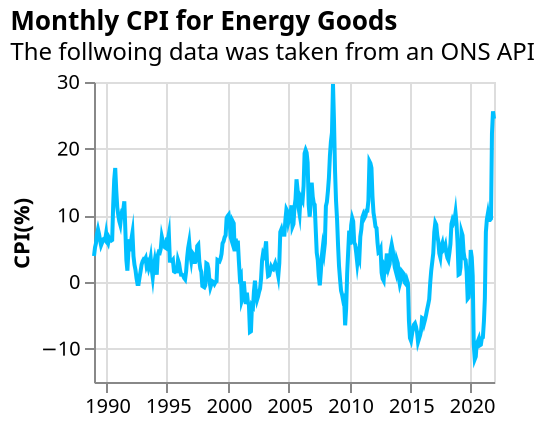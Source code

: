 {
  "$schema": "https://vega.github.io/schema/vega-lite/v5.json",
  "title": {
    "text": "Monthly CPI for Energy Goods",
    "subtitle": "The follwoing data was taken from an ONS API",
    "subtitleFontStyle": "Ubuntu",
    "anchor": "start",
    "color": "black"
  },
  "data": {
    "values": [
      {
        "date": "1989 JAN",
        "label": "1989 JAN",
        "month": "January",
        "quarter": "",
        "sourceDataset": "MM23",
        "updateDate": "2019-04-16T23:00:00.000Z",
        "value": "3.9",
        "year": "1989"
      },
      {
        "date": "1989 FEB",
        "label": "1989 FEB",
        "month": "February",
        "quarter": "",
        "sourceDataset": "MM23",
        "updateDate": "2019-04-16T23:00:00.000Z",
        "value": "5.2",
        "year": "1989"
      },
      {
        "date": "1989 MAR",
        "label": "1989 MAR",
        "month": "March",
        "quarter": "",
        "sourceDataset": "MM23",
        "updateDate": "2019-04-16T23:00:00.000Z",
        "value": "5.8",
        "year": "1989"
      },
      {
        "date": "1989 APR",
        "label": "1989 APR",
        "month": "April",
        "quarter": "",
        "sourceDataset": "MM23",
        "updateDate": "2019-04-16T23:00:00.000Z",
        "value": "7.2",
        "year": "1989"
      },
      {
        "date": "1989 MAY",
        "label": "1989 MAY",
        "month": "May",
        "quarter": "",
        "sourceDataset": "MM23",
        "updateDate": "2019-04-16T23:00:00.000Z",
        "value": "7.9",
        "year": "1989"
      },
      {
        "date": "1989 JUN",
        "label": "1989 JUN",
        "month": "June",
        "quarter": "",
        "sourceDataset": "MM23",
        "updateDate": "2019-04-16T23:00:00.000Z",
        "value": "7.2",
        "year": "1989"
      },
      {
        "date": "1989 JUL",
        "label": "1989 JUL",
        "month": "July",
        "quarter": "",
        "sourceDataset": "MM23",
        "updateDate": "2019-04-16T23:00:00.000Z",
        "value": "6.3",
        "year": "1989"
      },
      {
        "date": "1989 AUG",
        "label": "1989 AUG",
        "month": "August",
        "quarter": "",
        "sourceDataset": "MM23",
        "updateDate": "2019-04-16T23:00:00.000Z",
        "value": "5.5",
        "year": "1989"
      },
      {
        "date": "1989 SEP",
        "label": "1989 SEP",
        "month": "September",
        "quarter": "",
        "sourceDataset": "MM23",
        "updateDate": "2019-04-16T23:00:00.000Z",
        "value": "5.9",
        "year": "1989"
      },
      {
        "date": "1989 OCT",
        "label": "1989 OCT",
        "month": "October",
        "quarter": "",
        "sourceDataset": "MM23",
        "updateDate": "2019-04-16T23:00:00.000Z",
        "value": "6.4",
        "year": "1989"
      },
      {
        "date": "1989 NOV",
        "label": "1989 NOV",
        "month": "November",
        "quarter": "",
        "sourceDataset": "MM23",
        "updateDate": "2019-04-16T23:00:00.000Z",
        "value": "6.5",
        "year": "1989"
      },
      {
        "date": "1989 DEC",
        "label": "1989 DEC",
        "month": "December",
        "quarter": "",
        "sourceDataset": "MM23",
        "updateDate": "2019-04-16T23:00:00.000Z",
        "value": "6.3",
        "year": "1989"
      },
      {
        "date": "1990 JAN",
        "label": "1990 JAN",
        "month": "January",
        "quarter": "",
        "sourceDataset": "MM23",
        "updateDate": "2019-04-16T23:00:00.000Z",
        "value": "7.3",
        "year": "1990"
      },
      {
        "date": "1990 FEB",
        "label": "1990 FEB",
        "month": "February",
        "quarter": "",
        "sourceDataset": "MM23",
        "updateDate": "2019-04-16T23:00:00.000Z",
        "value": "6.1",
        "year": "1990"
      },
      {
        "date": "1990 MAR",
        "label": "1990 MAR",
        "month": "March",
        "quarter": "",
        "sourceDataset": "MM23",
        "updateDate": "2019-04-16T23:00:00.000Z",
        "value": "5.8",
        "year": "1990"
      },
      {
        "date": "1990 APR",
        "label": "1990 APR",
        "month": "April",
        "quarter": "",
        "sourceDataset": "MM23",
        "updateDate": "2019-04-16T23:00:00.000Z",
        "value": "6.6",
        "year": "1990"
      },
      {
        "date": "1990 MAY",
        "label": "1990 MAY",
        "month": "May",
        "quarter": "",
        "sourceDataset": "MM23",
        "updateDate": "2019-04-16T23:00:00.000Z",
        "value": "6.3",
        "year": "1990"
      },
      {
        "date": "1990 JUN",
        "label": "1990 JUN",
        "month": "June",
        "quarter": "",
        "sourceDataset": "MM23",
        "updateDate": "2019-04-16T23:00:00.000Z",
        "value": "6.2",
        "year": "1990"
      },
      {
        "date": "1990 JUL",
        "label": "1990 JUL",
        "month": "July",
        "quarter": "",
        "sourceDataset": "MM23",
        "updateDate": "2019-04-16T23:00:00.000Z",
        "value": "6.3",
        "year": "1990"
      },
      {
        "date": "1990 AUG",
        "label": "1990 AUG",
        "month": "August",
        "quarter": "",
        "sourceDataset": "MM23",
        "updateDate": "2019-04-16T23:00:00.000Z",
        "value": "11.6",
        "year": "1990"
      },
      {
        "date": "1990 SEP",
        "label": "1990 SEP",
        "month": "September",
        "quarter": "",
        "sourceDataset": "MM23",
        "updateDate": "2019-04-16T23:00:00.000Z",
        "value": "15.4",
        "year": "1990"
      },
      {
        "date": "1990 OCT",
        "label": "1990 OCT",
        "month": "October",
        "quarter": "",
        "sourceDataset": "MM23",
        "updateDate": "2019-04-16T23:00:00.000Z",
        "value": "17.1",
        "year": "1990"
      },
      {
        "date": "1990 NOV",
        "label": "1990 NOV",
        "month": "November",
        "quarter": "",
        "sourceDataset": "MM23",
        "updateDate": "2019-04-16T23:00:00.000Z",
        "value": "13.7",
        "year": "1990"
      },
      {
        "date": "1990 DEC",
        "label": "1990 DEC",
        "month": "December",
        "quarter": "",
        "sourceDataset": "MM23",
        "updateDate": "2019-04-16T23:00:00.000Z",
        "value": "11.2",
        "year": "1990"
      },
      {
        "date": "1991 JAN",
        "label": "1991 JAN",
        "month": "January",
        "quarter": "",
        "sourceDataset": "MM23",
        "updateDate": "2019-04-16T23:00:00.000Z",
        "value": "10.0",
        "year": "1991"
      },
      {
        "date": "1991 FEB",
        "label": "1991 FEB",
        "month": "February",
        "quarter": "",
        "sourceDataset": "MM23",
        "updateDate": "2019-04-16T23:00:00.000Z",
        "value": "9.1",
        "year": "1991"
      },
      {
        "date": "1991 MAR",
        "label": "1991 MAR",
        "month": "March",
        "quarter": "",
        "sourceDataset": "MM23",
        "updateDate": "2019-04-16T23:00:00.000Z",
        "value": "8.6",
        "year": "1991"
      },
      {
        "date": "1991 APR",
        "label": "1991 APR",
        "month": "April",
        "quarter": "",
        "sourceDataset": "MM23",
        "updateDate": "2019-04-16T23:00:00.000Z",
        "value": "10.0",
        "year": "1991"
      },
      {
        "date": "1991 MAY",
        "label": "1991 MAY",
        "month": "May",
        "quarter": "",
        "sourceDataset": "MM23",
        "updateDate": "2019-04-16T23:00:00.000Z",
        "value": "10.8",
        "year": "1991"
      },
      {
        "date": "1991 JUN",
        "label": "1991 JUN",
        "month": "June",
        "quarter": "",
        "sourceDataset": "MM23",
        "updateDate": "2019-04-16T23:00:00.000Z",
        "value": "10.9",
        "year": "1991"
      },
      {
        "date": "1991 JUL",
        "label": "1991 JUL",
        "month": "July",
        "quarter": "",
        "sourceDataset": "MM23",
        "updateDate": "2019-04-16T23:00:00.000Z",
        "value": "12.1",
        "year": "1991"
      },
      {
        "date": "1991 AUG",
        "label": "1991 AUG",
        "month": "August",
        "quarter": "",
        "sourceDataset": "MM23",
        "updateDate": "2019-04-16T23:00:00.000Z",
        "value": "7.8",
        "year": "1991"
      },
      {
        "date": "1991 SEP",
        "label": "1991 SEP",
        "month": "September",
        "quarter": "",
        "sourceDataset": "MM23",
        "updateDate": "2019-04-16T23:00:00.000Z",
        "value": "3.3",
        "year": "1991"
      },
      {
        "date": "1991 OCT",
        "label": "1991 OCT",
        "month": "October",
        "quarter": "",
        "sourceDataset": "MM23",
        "updateDate": "2019-04-16T23:00:00.000Z",
        "value": "1.7",
        "year": "1991"
      },
      {
        "date": "1991 NOV",
        "label": "1991 NOV",
        "month": "November",
        "quarter": "",
        "sourceDataset": "MM23",
        "updateDate": "2019-04-16T23:00:00.000Z",
        "value": "4.6",
        "year": "1991"
      },
      {
        "date": "1991 DEC",
        "label": "1991 DEC",
        "month": "December",
        "quarter": "",
        "sourceDataset": "MM23",
        "updateDate": "2019-04-16T23:00:00.000Z",
        "value": "6.4",
        "year": "1991"
      },
      {
        "date": "1992 JAN",
        "label": "1992 JAN",
        "month": "January",
        "quarter": "",
        "sourceDataset": "MM23",
        "updateDate": "2019-04-16T23:00:00.000Z",
        "value": "4.6",
        "year": "1992"
      },
      {
        "date": "1992 FEB",
        "label": "1992 FEB",
        "month": "February",
        "quarter": "",
        "sourceDataset": "MM23",
        "updateDate": "2019-04-16T23:00:00.000Z",
        "value": "6.5",
        "year": "1992"
      },
      {
        "date": "1992 MAR",
        "label": "1992 MAR",
        "month": "March",
        "quarter": "",
        "sourceDataset": "MM23",
        "updateDate": "2019-04-16T23:00:00.000Z",
        "value": "7.4",
        "year": "1992"
      },
      {
        "date": "1992 APR",
        "label": "1992 APR",
        "month": "April",
        "quarter": "",
        "sourceDataset": "MM23",
        "updateDate": "2019-04-16T23:00:00.000Z",
        "value": "3.9",
        "year": "1992"
      },
      {
        "date": "1992 MAY",
        "label": "1992 MAY",
        "month": "May",
        "quarter": "",
        "sourceDataset": "MM23",
        "updateDate": "2019-04-16T23:00:00.000Z",
        "value": "2.6",
        "year": "1992"
      },
      {
        "date": "1992 JUN",
        "label": "1992 JUN",
        "month": "June",
        "quarter": "",
        "sourceDataset": "MM23",
        "updateDate": "2019-04-16T23:00:00.000Z",
        "value": "1.8",
        "year": "1992"
      },
      {
        "date": "1992 JUL",
        "label": "1992 JUL",
        "month": "July",
        "quarter": "",
        "sourceDataset": "MM23",
        "updateDate": "2019-04-16T23:00:00.000Z",
        "value": "0.6",
        "year": "1992"
      },
      {
        "date": "1992 AUG",
        "label": "1992 AUG",
        "month": "August",
        "quarter": "",
        "sourceDataset": "MM23",
        "updateDate": "2019-04-16T23:00:00.000Z",
        "value": "-0.3",
        "year": "1992"
      },
      {
        "date": "1992 SEP",
        "label": "1992 SEP",
        "month": "September",
        "quarter": "",
        "sourceDataset": "MM23",
        "updateDate": "2019-04-16T23:00:00.000Z",
        "value": "-0.3",
        "year": "1992"
      },
      {
        "date": "1992 OCT",
        "label": "1992 OCT",
        "month": "October",
        "quarter": "",
        "sourceDataset": "MM23",
        "updateDate": "2019-04-16T23:00:00.000Z",
        "value": "0.7",
        "year": "1992"
      },
      {
        "date": "1992 NOV",
        "label": "1992 NOV",
        "month": "November",
        "quarter": "",
        "sourceDataset": "MM23",
        "updateDate": "2019-04-16T23:00:00.000Z",
        "value": "1.6",
        "year": "1992"
      },
      {
        "date": "1992 DEC",
        "label": "1992 DEC",
        "month": "December",
        "quarter": "",
        "sourceDataset": "MM23",
        "updateDate": "2019-04-16T23:00:00.000Z",
        "value": "2.6",
        "year": "1992"
      },
      {
        "date": "1993 JAN",
        "label": "1993 JAN",
        "month": "January",
        "quarter": "",
        "sourceDataset": "MM23",
        "updateDate": "2019-04-16T23:00:00.000Z",
        "value": "3.1",
        "year": "1993"
      },
      {
        "date": "1993 FEB",
        "label": "1993 FEB",
        "month": "February",
        "quarter": "",
        "sourceDataset": "MM23",
        "updateDate": "2019-04-16T23:00:00.000Z",
        "value": "3.4",
        "year": "1993"
      },
      {
        "date": "1993 MAR",
        "label": "1993 MAR",
        "month": "March",
        "quarter": "",
        "sourceDataset": "MM23",
        "updateDate": "2019-04-16T23:00:00.000Z",
        "value": "3.3",
        "year": "1993"
      },
      {
        "date": "1993 APR",
        "label": "1993 APR",
        "month": "April",
        "quarter": "",
        "sourceDataset": "MM23",
        "updateDate": "2019-04-16T23:00:00.000Z",
        "value": "3.6",
        "year": "1993"
      },
      {
        "date": "1993 MAY",
        "label": "1993 MAY",
        "month": "May",
        "quarter": "",
        "sourceDataset": "MM23",
        "updateDate": "2019-04-16T23:00:00.000Z",
        "value": "2.4",
        "year": "1993"
      },
      {
        "date": "1993 JUN",
        "label": "1993 JUN",
        "month": "June",
        "quarter": "",
        "sourceDataset": "MM23",
        "updateDate": "2019-04-16T23:00:00.000Z",
        "value": "2.8",
        "year": "1993"
      },
      {
        "date": "1993 JUL",
        "label": "1993 JUL",
        "month": "July",
        "quarter": "",
        "sourceDataset": "MM23",
        "updateDate": "2019-04-16T23:00:00.000Z",
        "value": "2.1",
        "year": "1993"
      },
      {
        "date": "1993 AUG",
        "label": "1993 AUG",
        "month": "August",
        "quarter": "",
        "sourceDataset": "MM23",
        "updateDate": "2019-04-16T23:00:00.000Z",
        "value": "2.7",
        "year": "1993"
      },
      {
        "date": "1993 SEP",
        "label": "1993 SEP",
        "month": "September",
        "quarter": "",
        "sourceDataset": "MM23",
        "updateDate": "2019-04-16T23:00:00.000Z",
        "value": "3.6",
        "year": "1993"
      },
      {
        "date": "1993 OCT",
        "label": "1993 OCT",
        "month": "October",
        "quarter": "",
        "sourceDataset": "MM23",
        "updateDate": "2019-04-16T23:00:00.000Z",
        "value": "1.9",
        "year": "1993"
      },
      {
        "date": "1993 NOV",
        "label": "1993 NOV",
        "month": "November",
        "quarter": "",
        "sourceDataset": "MM23",
        "updateDate": "2019-04-16T23:00:00.000Z",
        "value": "0.7",
        "year": "1993"
      },
      {
        "date": "1993 DEC",
        "label": "1993 DEC",
        "month": "December",
        "quarter": "",
        "sourceDataset": "MM23",
        "updateDate": "2019-04-16T23:00:00.000Z",
        "value": "2.2",
        "year": "1993"
      },
      {
        "date": "1994 JAN",
        "label": "1994 JAN",
        "month": "January",
        "quarter": "",
        "sourceDataset": "MM23",
        "updateDate": "2019-04-16T23:00:00.000Z",
        "value": "3.2",
        "year": "1994"
      },
      {
        "date": "1994 FEB",
        "label": "1994 FEB",
        "month": "February",
        "quarter": "",
        "sourceDataset": "MM23",
        "updateDate": "2019-04-16T23:00:00.000Z",
        "value": "2.1",
        "year": "1994"
      },
      {
        "date": "1994 MAR",
        "label": "1994 MAR",
        "month": "March",
        "quarter": "",
        "sourceDataset": "MM23",
        "updateDate": "2019-04-16T23:00:00.000Z",
        "value": "1.1",
        "year": "1994"
      },
      {
        "date": "1994 APR",
        "label": "1994 APR",
        "month": "April",
        "quarter": "",
        "sourceDataset": "MM23",
        "updateDate": "2019-04-16T23:00:00.000Z",
        "value": "4.0",
        "year": "1994"
      },
      {
        "date": "1994 MAY",
        "label": "1994 MAY",
        "month": "May",
        "quarter": "",
        "sourceDataset": "MM23",
        "updateDate": "2019-04-16T23:00:00.000Z",
        "value": "4.5",
        "year": "1994"
      },
      {
        "date": "1994 JUN",
        "label": "1994 JUN",
        "month": "June",
        "quarter": "",
        "sourceDataset": "MM23",
        "updateDate": "2019-04-16T23:00:00.000Z",
        "value": "4.4",
        "year": "1994"
      },
      {
        "date": "1994 JUL",
        "label": "1994 JUL",
        "month": "July",
        "quarter": "",
        "sourceDataset": "MM23",
        "updateDate": "2019-04-16T23:00:00.000Z",
        "value": "5.0",
        "year": "1994"
      },
      {
        "date": "1994 AUG",
        "label": "1994 AUG",
        "month": "August",
        "quarter": "",
        "sourceDataset": "MM23",
        "updateDate": "2019-04-16T23:00:00.000Z",
        "value": "6.8",
        "year": "1994"
      },
      {
        "date": "1994 SEP",
        "label": "1994 SEP",
        "month": "September",
        "quarter": "",
        "sourceDataset": "MM23",
        "updateDate": "2019-04-16T23:00:00.000Z",
        "value": "6.1",
        "year": "1994"
      },
      {
        "date": "1994 OCT",
        "label": "1994 OCT",
        "month": "October",
        "quarter": "",
        "sourceDataset": "MM23",
        "updateDate": "2019-04-16T23:00:00.000Z",
        "value": "5.6",
        "year": "1994"
      },
      {
        "date": "1994 NOV",
        "label": "1994 NOV",
        "month": "November",
        "quarter": "",
        "sourceDataset": "MM23",
        "updateDate": "2019-04-16T23:00:00.000Z",
        "value": "5.2",
        "year": "1994"
      },
      {
        "date": "1994 DEC",
        "label": "1994 DEC",
        "month": "December",
        "quarter": "",
        "sourceDataset": "MM23",
        "updateDate": "2019-04-16T23:00:00.000Z",
        "value": "5.1",
        "year": "1994"
      },
      {
        "date": "1995 JAN",
        "label": "1995 JAN",
        "month": "January",
        "quarter": "",
        "sourceDataset": "MM23",
        "updateDate": "2019-04-16T23:00:00.000Z",
        "value": "6.4",
        "year": "1995"
      },
      {
        "date": "1995 FEB",
        "label": "1995 FEB",
        "month": "February",
        "quarter": "",
        "sourceDataset": "MM23",
        "updateDate": "2019-04-16T23:00:00.000Z",
        "value": "6.4",
        "year": "1995"
      },
      {
        "date": "1995 MAR",
        "label": "1995 MAR",
        "month": "March",
        "quarter": "",
        "sourceDataset": "MM23",
        "updateDate": "2019-04-16T23:00:00.000Z",
        "value": "7.2",
        "year": "1995"
      },
      {
        "date": "1995 APR",
        "label": "1995 APR",
        "month": "April",
        "quarter": "",
        "sourceDataset": "MM23",
        "updateDate": "2019-04-16T23:00:00.000Z",
        "value": "3.2",
        "year": "1995"
      },
      {
        "date": "1995 MAY",
        "label": "1995 MAY",
        "month": "May",
        "quarter": "",
        "sourceDataset": "MM23",
        "updateDate": "2019-04-16T23:00:00.000Z",
        "value": "3.2",
        "year": "1995"
      },
      {
        "date": "1995 JUN",
        "label": "1995 JUN",
        "month": "June",
        "quarter": "",
        "sourceDataset": "MM23",
        "updateDate": "2019-04-16T23:00:00.000Z",
        "value": "3.1",
        "year": "1995"
      },
      {
        "date": "1995 JUL",
        "label": "1995 JUL",
        "month": "July",
        "quarter": "",
        "sourceDataset": "MM23",
        "updateDate": "2019-04-16T23:00:00.000Z",
        "value": "3.3",
        "year": "1995"
      },
      {
        "date": "1995 AUG",
        "label": "1995 AUG",
        "month": "August",
        "quarter": "",
        "sourceDataset": "MM23",
        "updateDate": "2019-04-16T23:00:00.000Z",
        "value": "1.6",
        "year": "1995"
      },
      {
        "date": "1995 SEP",
        "label": "1995 SEP",
        "month": "September",
        "quarter": "",
        "sourceDataset": "MM23",
        "updateDate": "2019-04-16T23:00:00.000Z",
        "value": "1.5",
        "year": "1995"
      },
      {
        "date": "1995 OCT",
        "label": "1995 OCT",
        "month": "October",
        "quarter": "",
        "sourceDataset": "MM23",
        "updateDate": "2019-04-16T23:00:00.000Z",
        "value": "1.6",
        "year": "1995"
      },
      {
        "date": "1995 NOV",
        "label": "1995 NOV",
        "month": "November",
        "quarter": "",
        "sourceDataset": "MM23",
        "updateDate": "2019-04-16T23:00:00.000Z",
        "value": "1.6",
        "year": "1995"
      },
      {
        "date": "1995 DEC",
        "label": "1995 DEC",
        "month": "December",
        "quarter": "",
        "sourceDataset": "MM23",
        "updateDate": "2019-04-16T23:00:00.000Z",
        "value": "3.3",
        "year": "1995"
      },
      {
        "date": "1996 JAN",
        "label": "1996 JAN",
        "month": "January",
        "quarter": "",
        "sourceDataset": "MM23",
        "updateDate": "2019-04-16T23:00:00.000Z",
        "value": "2.8",
        "year": "1996"
      },
      {
        "date": "1996 FEB",
        "label": "1996 FEB",
        "month": "February",
        "quarter": "",
        "sourceDataset": "MM23",
        "updateDate": "2019-04-16T23:00:00.000Z",
        "value": "1.8",
        "year": "1996"
      },
      {
        "date": "1996 MAR",
        "label": "1996 MAR",
        "month": "March",
        "quarter": "",
        "sourceDataset": "MM23",
        "updateDate": "2019-04-16T23:00:00.000Z",
        "value": "1.1",
        "year": "1996"
      },
      {
        "date": "1996 APR",
        "label": "1996 APR",
        "month": "April",
        "quarter": "",
        "sourceDataset": "MM23",
        "updateDate": "2019-04-16T23:00:00.000Z",
        "value": "1.1",
        "year": "1996"
      },
      {
        "date": "1996 MAY",
        "label": "1996 MAY",
        "month": "May",
        "quarter": "",
        "sourceDataset": "MM23",
        "updateDate": "2019-04-16T23:00:00.000Z",
        "value": "1.0",
        "year": "1996"
      },
      {
        "date": "1996 JUN",
        "label": "1996 JUN",
        "month": "June",
        "quarter": "",
        "sourceDataset": "MM23",
        "updateDate": "2019-04-16T23:00:00.000Z",
        "value": "0.6",
        "year": "1996"
      },
      {
        "date": "1996 JUL",
        "label": "1996 JUL",
        "month": "July",
        "quarter": "",
        "sourceDataset": "MM23",
        "updateDate": "2019-04-16T23:00:00.000Z",
        "value": "0.4",
        "year": "1996"
      },
      {
        "date": "1996 AUG",
        "label": "1996 AUG",
        "month": "August",
        "quarter": "",
        "sourceDataset": "MM23",
        "updateDate": "2019-04-16T23:00:00.000Z",
        "value": "1.6",
        "year": "1996"
      },
      {
        "date": "1996 SEP",
        "label": "1996 SEP",
        "month": "September",
        "quarter": "",
        "sourceDataset": "MM23",
        "updateDate": "2019-04-16T23:00:00.000Z",
        "value": "3.7",
        "year": "1996"
      },
      {
        "date": "1996 OCT",
        "label": "1996 OCT",
        "month": "October",
        "quarter": "",
        "sourceDataset": "MM23",
        "updateDate": "2019-04-16T23:00:00.000Z",
        "value": "5.1",
        "year": "1996"
      },
      {
        "date": "1996 NOV",
        "label": "1996 NOV",
        "month": "November",
        "quarter": "",
        "sourceDataset": "MM23",
        "updateDate": "2019-04-16T23:00:00.000Z",
        "value": "6.0",
        "year": "1996"
      },
      {
        "date": "1996 DEC",
        "label": "1996 DEC",
        "month": "December",
        "quarter": "",
        "sourceDataset": "MM23",
        "updateDate": "2019-04-16T23:00:00.000Z",
        "value": "4.2",
        "year": "1996"
      },
      {
        "date": "1997 JAN",
        "label": "1997 JAN",
        "month": "January",
        "quarter": "",
        "sourceDataset": "MM23",
        "updateDate": "2015-10-12T23:00:00.000Z",
        "value": "3.2",
        "year": "1997"
      },
      {
        "date": "1997 FEB",
        "label": "1997 FEB",
        "month": "February",
        "quarter": "",
        "sourceDataset": "MM23",
        "updateDate": "2015-10-12T23:00:00.000Z",
        "value": "4.4",
        "year": "1997"
      },
      {
        "date": "1997 MAR",
        "label": "1997 MAR",
        "month": "March",
        "quarter": "",
        "sourceDataset": "MM23",
        "updateDate": "2015-10-12T23:00:00.000Z",
        "value": "4.2",
        "year": "1997"
      },
      {
        "date": "1997 APR",
        "label": "1997 APR",
        "month": "April",
        "quarter": "",
        "sourceDataset": "MM23",
        "updateDate": "2015-10-12T23:00:00.000Z",
        "value": "3.0",
        "year": "1997"
      },
      {
        "date": "1997 MAY",
        "label": "1997 MAY",
        "month": "May",
        "quarter": "",
        "sourceDataset": "MM23",
        "updateDate": "2015-10-12T23:00:00.000Z",
        "value": "3.0",
        "year": "1997"
      },
      {
        "date": "1997 JUN",
        "label": "1997 JUN",
        "month": "June",
        "quarter": "",
        "sourceDataset": "MM23",
        "updateDate": "2015-10-12T23:00:00.000Z",
        "value": "3.4",
        "year": "1997"
      },
      {
        "date": "1997 JUL",
        "label": "1997 JUL",
        "month": "July",
        "quarter": "",
        "sourceDataset": "MM23",
        "updateDate": "2015-10-12T23:00:00.000Z",
        "value": "5.4",
        "year": "1997"
      },
      {
        "date": "1997 AUG",
        "label": "1997 AUG",
        "month": "August",
        "quarter": "",
        "sourceDataset": "MM23",
        "updateDate": "2015-10-12T23:00:00.000Z",
        "value": "5.6",
        "year": "1997"
      },
      {
        "date": "1997 SEP",
        "label": "1997 SEP",
        "month": "September",
        "quarter": "",
        "sourceDataset": "MM23",
        "updateDate": "2015-10-12T23:00:00.000Z",
        "value": "3.1",
        "year": "1997"
      },
      {
        "date": "1997 OCT",
        "label": "1997 OCT",
        "month": "October",
        "quarter": "",
        "sourceDataset": "MM23",
        "updateDate": "2015-10-12T23:00:00.000Z",
        "value": "2.0",
        "year": "1997"
      },
      {
        "date": "1997 NOV",
        "label": "1997 NOV",
        "month": "November",
        "quarter": "",
        "sourceDataset": "MM23",
        "updateDate": "2015-10-12T23:00:00.000Z",
        "value": "1.5",
        "year": "1997"
      },
      {
        "date": "1997 DEC",
        "label": "1997 DEC",
        "month": "December",
        "quarter": "",
        "sourceDataset": "MM23",
        "updateDate": "2015-10-12T23:00:00.000Z",
        "value": "-0.6",
        "year": "1997"
      },
      {
        "date": "1998 JAN",
        "label": "1998 JAN",
        "month": "January",
        "quarter": "",
        "sourceDataset": "MM23",
        "updateDate": "2015-10-12T23:00:00.000Z",
        "value": "-0.7",
        "year": "1998"
      },
      {
        "date": "1998 FEB",
        "label": "1998 FEB",
        "month": "February",
        "quarter": "",
        "sourceDataset": "MM23",
        "updateDate": "2015-10-12T23:00:00.000Z",
        "value": "-0.8",
        "year": "1998"
      },
      {
        "date": "1998 MAR",
        "label": "1998 MAR",
        "month": "March",
        "quarter": "",
        "sourceDataset": "MM23",
        "updateDate": "2015-10-12T23:00:00.000Z",
        "value": "-0.5",
        "year": "1998"
      },
      {
        "date": "1998 APR",
        "label": "1998 APR",
        "month": "April",
        "quarter": "",
        "sourceDataset": "MM23",
        "updateDate": "2015-10-12T23:00:00.000Z",
        "value": "2.8",
        "year": "1998"
      },
      {
        "date": "1998 MAY",
        "label": "1998 MAY",
        "month": "May",
        "quarter": "",
        "sourceDataset": "MM23",
        "updateDate": "2015-10-12T23:00:00.000Z",
        "value": "2.7",
        "year": "1998"
      },
      {
        "date": "1998 JUN",
        "label": "1998 JUN",
        "month": "June",
        "quarter": "",
        "sourceDataset": "MM23",
        "updateDate": "2015-10-12T23:00:00.000Z",
        "value": "2.0",
        "year": "1998"
      },
      {
        "date": "1998 JUL",
        "label": "1998 JUL",
        "month": "July",
        "quarter": "",
        "sourceDataset": "MM23",
        "updateDate": "2015-10-12T23:00:00.000Z",
        "value": "0.3",
        "year": "1998"
      },
      {
        "date": "1998 AUG",
        "label": "1998 AUG",
        "month": "August",
        "quarter": "",
        "sourceDataset": "MM23",
        "updateDate": "2015-10-12T23:00:00.000Z",
        "value": "-0.8",
        "year": "1998"
      },
      {
        "date": "1998 SEP",
        "label": "1998 SEP",
        "month": "September",
        "quarter": "",
        "sourceDataset": "MM23",
        "updateDate": "2015-10-12T23:00:00.000Z",
        "value": "-0.3",
        "year": "1998"
      },
      {
        "date": "1998 OCT",
        "label": "1998 OCT",
        "month": "October",
        "quarter": "",
        "sourceDataset": "MM23",
        "updateDate": "2015-10-12T23:00:00.000Z",
        "value": "0.1",
        "year": "1998"
      },
      {
        "date": "1998 NOV",
        "label": "1998 NOV",
        "month": "November",
        "quarter": "",
        "sourceDataset": "MM23",
        "updateDate": "2015-10-12T23:00:00.000Z",
        "value": "0.0",
        "year": "1998"
      },
      {
        "date": "1998 DEC",
        "label": "1998 DEC",
        "month": "December",
        "quarter": "",
        "sourceDataset": "MM23",
        "updateDate": "2015-10-12T23:00:00.000Z",
        "value": "-0.3",
        "year": "1998"
      },
      {
        "date": "1999 JAN",
        "label": "1999 JAN",
        "month": "January",
        "quarter": "",
        "sourceDataset": "MM23",
        "updateDate": "2015-10-12T23:00:00.000Z",
        "value": "0.0",
        "year": "1999"
      },
      {
        "date": "1999 FEB",
        "label": "1999 FEB",
        "month": "February",
        "quarter": "",
        "sourceDataset": "MM23",
        "updateDate": "2015-10-12T23:00:00.000Z",
        "value": "0.1",
        "year": "1999"
      },
      {
        "date": "1999 MAR",
        "label": "1999 MAR",
        "month": "March",
        "quarter": "",
        "sourceDataset": "MM23",
        "updateDate": "2015-10-12T23:00:00.000Z",
        "value": "3.3",
        "year": "1999"
      },
      {
        "date": "1999 APR",
        "label": "1999 APR",
        "month": "April",
        "quarter": "",
        "sourceDataset": "MM23",
        "updateDate": "2015-10-12T23:00:00.000Z",
        "value": "3.2",
        "year": "1999"
      },
      {
        "date": "1999 MAY",
        "label": "1999 MAY",
        "month": "May",
        "quarter": "",
        "sourceDataset": "MM23",
        "updateDate": "2015-10-12T23:00:00.000Z",
        "value": "3.1",
        "year": "1999"
      },
      {
        "date": "1999 JUN",
        "label": "1999 JUN",
        "month": "June",
        "quarter": "",
        "sourceDataset": "MM23",
        "updateDate": "2015-10-12T23:00:00.000Z",
        "value": "3.5",
        "year": "1999"
      },
      {
        "date": "1999 JUL",
        "label": "1999 JUL",
        "month": "July",
        "quarter": "",
        "sourceDataset": "MM23",
        "updateDate": "2015-10-12T23:00:00.000Z",
        "value": "4.2",
        "year": "1999"
      },
      {
        "date": "1999 AUG",
        "label": "1999 AUG",
        "month": "August",
        "quarter": "",
        "sourceDataset": "MM23",
        "updateDate": "2015-10-12T23:00:00.000Z",
        "value": "5.8",
        "year": "1999"
      },
      {
        "date": "1999 SEP",
        "label": "1999 SEP",
        "month": "September",
        "quarter": "",
        "sourceDataset": "MM23",
        "updateDate": "2015-10-12T23:00:00.000Z",
        "value": "6.1",
        "year": "1999"
      },
      {
        "date": "1999 OCT",
        "label": "1999 OCT",
        "month": "October",
        "quarter": "",
        "sourceDataset": "MM23",
        "updateDate": "2015-10-12T23:00:00.000Z",
        "value": "6.7",
        "year": "1999"
      },
      {
        "date": "1999 NOV",
        "label": "1999 NOV",
        "month": "November",
        "quarter": "",
        "sourceDataset": "MM23",
        "updateDate": "2015-10-12T23:00:00.000Z",
        "value": "7.0",
        "year": "1999"
      },
      {
        "date": "1999 DEC",
        "label": "1999 DEC",
        "month": "December",
        "quarter": "",
        "sourceDataset": "MM23",
        "updateDate": "2015-10-12T23:00:00.000Z",
        "value": "9.6",
        "year": "1999"
      },
      {
        "date": "2000 JAN",
        "label": "2000 JAN",
        "month": "January",
        "quarter": "",
        "sourceDataset": "MM23",
        "updateDate": "2015-10-12T23:00:00.000Z",
        "value": "9.9",
        "year": "2000"
      },
      {
        "date": "2000 FEB",
        "label": "2000 FEB",
        "month": "February",
        "quarter": "",
        "sourceDataset": "MM23",
        "updateDate": "2015-10-12T23:00:00.000Z",
        "value": "10.1",
        "year": "2000"
      },
      {
        "date": "2000 MAR",
        "label": "2000 MAR",
        "month": "March",
        "quarter": "",
        "sourceDataset": "MM23",
        "updateDate": "2015-10-12T23:00:00.000Z",
        "value": "9.0",
        "year": "2000"
      },
      {
        "date": "2000 APR",
        "label": "2000 APR",
        "month": "April",
        "quarter": "",
        "sourceDataset": "MM23",
        "updateDate": "2015-10-12T23:00:00.000Z",
        "value": "6.7",
        "year": "2000"
      },
      {
        "date": "2000 MAY",
        "label": "2000 MAY",
        "month": "May",
        "quarter": "",
        "sourceDataset": "MM23",
        "updateDate": "2015-10-12T23:00:00.000Z",
        "value": "6.2",
        "year": "2000"
      },
      {
        "date": "2000 JUN",
        "label": "2000 JUN",
        "month": "June",
        "quarter": "",
        "sourceDataset": "MM23",
        "updateDate": "2015-10-12T23:00:00.000Z",
        "value": "9.1",
        "year": "2000"
      },
      {
        "date": "2000 JUL",
        "label": "2000 JUL",
        "month": "July",
        "quarter": "",
        "sourceDataset": "MM23",
        "updateDate": "2015-10-12T23:00:00.000Z",
        "value": "8.8",
        "year": "2000"
      },
      {
        "date": "2000 AUG",
        "label": "2000 AUG",
        "month": "August",
        "quarter": "",
        "sourceDataset": "MM23",
        "updateDate": "2015-10-12T23:00:00.000Z",
        "value": "4.6",
        "year": "2000"
      },
      {
        "date": "2000 SEP",
        "label": "2000 SEP",
        "month": "September",
        "quarter": "",
        "sourceDataset": "MM23",
        "updateDate": "2015-10-12T23:00:00.000Z",
        "value": "6.5",
        "year": "2000"
      },
      {
        "date": "2000 OCT",
        "label": "2000 OCT",
        "month": "October",
        "quarter": "",
        "sourceDataset": "MM23",
        "updateDate": "2015-10-12T23:00:00.000Z",
        "value": "4.8",
        "year": "2000"
      },
      {
        "date": "2000 NOV",
        "label": "2000 NOV",
        "month": "November",
        "quarter": "",
        "sourceDataset": "MM23",
        "updateDate": "2015-10-12T23:00:00.000Z",
        "value": "6.2",
        "year": "2000"
      },
      {
        "date": "2000 DEC",
        "label": "2000 DEC",
        "month": "December",
        "quarter": "",
        "sourceDataset": "MM23",
        "updateDate": "2015-10-12T23:00:00.000Z",
        "value": "3.3",
        "year": "2000"
      },
      {
        "date": "2001 JAN",
        "label": "2001 JAN",
        "month": "January",
        "quarter": "",
        "sourceDataset": "MM23",
        "updateDate": "2015-10-12T23:00:00.000Z",
        "value": "0.7",
        "year": "2001"
      },
      {
        "date": "2001 FEB",
        "label": "2001 FEB",
        "month": "February",
        "quarter": "",
        "sourceDataset": "MM23",
        "updateDate": "2015-10-12T23:00:00.000Z",
        "value": "1.0",
        "year": "2001"
      },
      {
        "date": "2001 MAR",
        "label": "2001 MAR",
        "month": "March",
        "quarter": "",
        "sourceDataset": "MM23",
        "updateDate": "2015-10-12T23:00:00.000Z",
        "value": "-2.8",
        "year": "2001"
      },
      {
        "date": "2001 APR",
        "label": "2001 APR",
        "month": "April",
        "quarter": "",
        "sourceDataset": "MM23",
        "updateDate": "2015-10-12T23:00:00.000Z",
        "value": "-2.3",
        "year": "2001"
      },
      {
        "date": "2001 MAY",
        "label": "2001 MAY",
        "month": "May",
        "quarter": "",
        "sourceDataset": "MM23",
        "updateDate": "2015-10-12T23:00:00.000Z",
        "value": "0.1",
        "year": "2001"
      },
      {
        "date": "2001 JUN",
        "label": "2001 JUN",
        "month": "June",
        "quarter": "",
        "sourceDataset": "MM23",
        "updateDate": "2015-10-12T23:00:00.000Z",
        "value": "-1.9",
        "year": "2001"
      },
      {
        "date": "2001 JUL",
        "label": "2001 JUL",
        "month": "July",
        "quarter": "",
        "sourceDataset": "MM23",
        "updateDate": "2015-10-12T23:00:00.000Z",
        "value": "-3.3",
        "year": "2001"
      },
      {
        "date": "2001 AUG",
        "label": "2001 AUG",
        "month": "August",
        "quarter": "",
        "sourceDataset": "MM23",
        "updateDate": "2015-10-12T23:00:00.000Z",
        "value": "-1.6",
        "year": "2001"
      },
      {
        "date": "2001 SEP",
        "label": "2001 SEP",
        "month": "September",
        "quarter": "",
        "sourceDataset": "MM23",
        "updateDate": "2015-10-12T23:00:00.000Z",
        "value": "-3.1",
        "year": "2001"
      },
      {
        "date": "2001 OCT",
        "label": "2001 OCT",
        "month": "October",
        "quarter": "",
        "sourceDataset": "MM23",
        "updateDate": "2015-10-12T23:00:00.000Z",
        "value": "-3.4",
        "year": "2001"
      },
      {
        "date": "2001 NOV",
        "label": "2001 NOV",
        "month": "November",
        "quarter": "",
        "sourceDataset": "MM23",
        "updateDate": "2015-10-12T23:00:00.000Z",
        "value": "-7.5",
        "year": "2001"
      },
      {
        "date": "2001 DEC",
        "label": "2001 DEC",
        "month": "December",
        "quarter": "",
        "sourceDataset": "MM23",
        "updateDate": "2015-10-12T23:00:00.000Z",
        "value": "-7.4",
        "year": "2001"
      },
      {
        "date": "2002 JAN",
        "label": "2002 JAN",
        "month": "January",
        "quarter": "",
        "sourceDataset": "MM23",
        "updateDate": "2015-10-12T23:00:00.000Z",
        "value": "-3.5",
        "year": "2002"
      },
      {
        "date": "2002 FEB",
        "label": "2002 FEB",
        "month": "February",
        "quarter": "",
        "sourceDataset": "MM23",
        "updateDate": "2015-10-12T23:00:00.000Z",
        "value": "-3.7",
        "year": "2002"
      },
      {
        "date": "2002 MAR",
        "label": "2002 MAR",
        "month": "March",
        "quarter": "",
        "sourceDataset": "MM23",
        "updateDate": "2015-10-12T23:00:00.000Z",
        "value": "-1.4",
        "year": "2002"
      },
      {
        "date": "2002 APR",
        "label": "2002 APR",
        "month": "April",
        "quarter": "",
        "sourceDataset": "MM23",
        "updateDate": "2015-10-12T23:00:00.000Z",
        "value": "0.2",
        "year": "2002"
      },
      {
        "date": "2002 MAY",
        "label": "2002 MAY",
        "month": "May",
        "quarter": "",
        "sourceDataset": "MM23",
        "updateDate": "2015-10-12T23:00:00.000Z",
        "value": "-1.7",
        "year": "2002"
      },
      {
        "date": "2002 JUN",
        "label": "2002 JUN",
        "month": "June",
        "quarter": "",
        "sourceDataset": "MM23",
        "updateDate": "2015-10-12T23:00:00.000Z",
        "value": "-2.7",
        "year": "2002"
      },
      {
        "date": "2002 JUL",
        "label": "2002 JUL",
        "month": "July",
        "quarter": "",
        "sourceDataset": "MM23",
        "updateDate": "2015-10-12T23:00:00.000Z",
        "value": "-2.2",
        "year": "2002"
      },
      {
        "date": "2002 AUG",
        "label": "2002 AUG",
        "month": "August",
        "quarter": "",
        "sourceDataset": "MM23",
        "updateDate": "2015-10-12T23:00:00.000Z",
        "value": "-1.5",
        "year": "2002"
      },
      {
        "date": "2002 SEP",
        "label": "2002 SEP",
        "month": "September",
        "quarter": "",
        "sourceDataset": "MM23",
        "updateDate": "2015-10-12T23:00:00.000Z",
        "value": "-1.0",
        "year": "2002"
      },
      {
        "date": "2002 OCT",
        "label": "2002 OCT",
        "month": "October",
        "quarter": "",
        "sourceDataset": "MM23",
        "updateDate": "2015-10-12T23:00:00.000Z",
        "value": "0.5",
        "year": "2002"
      },
      {
        "date": "2002 NOV",
        "label": "2002 NOV",
        "month": "November",
        "quarter": "",
        "sourceDataset": "MM23",
        "updateDate": "2015-10-12T23:00:00.000Z",
        "value": "3.3",
        "year": "2002"
      },
      {
        "date": "2002 DEC",
        "label": "2002 DEC",
        "month": "December",
        "quarter": "",
        "sourceDataset": "MM23",
        "updateDate": "2015-10-12T23:00:00.000Z",
        "value": "4.3",
        "year": "2002"
      },
      {
        "date": "2003 JAN",
        "label": "2003 JAN",
        "month": "January",
        "quarter": "",
        "sourceDataset": "MM23",
        "updateDate": "2015-10-12T23:00:00.000Z",
        "value": "4.0",
        "year": "2003"
      },
      {
        "date": "2003 FEB",
        "label": "2003 FEB",
        "month": "February",
        "quarter": "",
        "sourceDataset": "MM23",
        "updateDate": "2015-10-12T23:00:00.000Z",
        "value": "4.9",
        "year": "2003"
      },
      {
        "date": "2003 MAR",
        "label": "2003 MAR",
        "month": "March",
        "quarter": "",
        "sourceDataset": "MM23",
        "updateDate": "2015-10-12T23:00:00.000Z",
        "value": "6.1",
        "year": "2003"
      },
      {
        "date": "2003 APR",
        "label": "2003 APR",
        "month": "April",
        "quarter": "",
        "sourceDataset": "MM23",
        "updateDate": "2015-10-12T23:00:00.000Z",
        "value": "2.5",
        "year": "2003"
      },
      {
        "date": "2003 MAY",
        "label": "2003 MAY",
        "month": "May",
        "quarter": "",
        "sourceDataset": "MM23",
        "updateDate": "2015-10-12T23:00:00.000Z",
        "value": "0.9",
        "year": "2003"
      },
      {
        "date": "2003 JUN",
        "label": "2003 JUN",
        "month": "June",
        "quarter": "",
        "sourceDataset": "MM23",
        "updateDate": "2015-10-12T23:00:00.000Z",
        "value": "1.0",
        "year": "2003"
      },
      {
        "date": "2003 JUL",
        "label": "2003 JUL",
        "month": "July",
        "quarter": "",
        "sourceDataset": "MM23",
        "updateDate": "2015-10-12T23:00:00.000Z",
        "value": "1.6",
        "year": "2003"
      },
      {
        "date": "2003 AUG",
        "label": "2003 AUG",
        "month": "August",
        "quarter": "",
        "sourceDataset": "MM23",
        "updateDate": "2015-10-12T23:00:00.000Z",
        "value": "2.3",
        "year": "2003"
      },
      {
        "date": "2003 SEP",
        "label": "2003 SEP",
        "month": "September",
        "quarter": "",
        "sourceDataset": "MM23",
        "updateDate": "2015-10-12T23:00:00.000Z",
        "value": "2.0",
        "year": "2003"
      },
      {
        "date": "2003 OCT",
        "label": "2003 OCT",
        "month": "October",
        "quarter": "",
        "sourceDataset": "MM23",
        "updateDate": "2015-10-12T23:00:00.000Z",
        "value": "1.9",
        "year": "2003"
      },
      {
        "date": "2003 NOV",
        "label": "2003 NOV",
        "month": "November",
        "quarter": "",
        "sourceDataset": "MM23",
        "updateDate": "2015-10-12T23:00:00.000Z",
        "value": "2.4",
        "year": "2003"
      },
      {
        "date": "2003 DEC",
        "label": "2003 DEC",
        "month": "December",
        "quarter": "",
        "sourceDataset": "MM23",
        "updateDate": "2015-10-12T23:00:00.000Z",
        "value": "2.8",
        "year": "2003"
      },
      {
        "date": "2004 JAN",
        "label": "2004 JAN",
        "month": "January",
        "quarter": "",
        "sourceDataset": "MM23",
        "updateDate": "2015-10-12T23:00:00.000Z",
        "value": "2.2",
        "year": "2004"
      },
      {
        "date": "2004 FEB",
        "label": "2004 FEB",
        "month": "February",
        "quarter": "",
        "sourceDataset": "MM23",
        "updateDate": "2015-10-12T23:00:00.000Z",
        "value": "1.7",
        "year": "2004"
      },
      {
        "date": "2004 MAR",
        "label": "2004 MAR",
        "month": "March",
        "quarter": "",
        "sourceDataset": "MM23",
        "updateDate": "2015-10-12T23:00:00.000Z",
        "value": "0.9",
        "year": "2004"
      },
      {
        "date": "2004 APR",
        "label": "2004 APR",
        "month": "April",
        "quarter": "",
        "sourceDataset": "MM23",
        "updateDate": "2015-10-12T23:00:00.000Z",
        "value": "2.8",
        "year": "2004"
      },
      {
        "date": "2004 MAY",
        "label": "2004 MAY",
        "month": "May",
        "quarter": "",
        "sourceDataset": "MM23",
        "updateDate": "2015-10-12T23:00:00.000Z",
        "value": "7.5",
        "year": "2004"
      },
      {
        "date": "2004 JUN",
        "label": "2004 JUN",
        "month": "June",
        "quarter": "",
        "sourceDataset": "MM23",
        "updateDate": "2015-10-12T23:00:00.000Z",
        "value": "7.9",
        "year": "2004"
      },
      {
        "date": "2004 JUL",
        "label": "2004 JUL",
        "month": "July",
        "quarter": "",
        "sourceDataset": "MM23",
        "updateDate": "2015-10-12T23:00:00.000Z",
        "value": "7.1",
        "year": "2004"
      },
      {
        "date": "2004 AUG",
        "label": "2004 AUG",
        "month": "August",
        "quarter": "",
        "sourceDataset": "MM23",
        "updateDate": "2015-10-12T23:00:00.000Z",
        "value": "7.1",
        "year": "2004"
      },
      {
        "date": "2004 SEP",
        "label": "2004 SEP",
        "month": "September",
        "quarter": "",
        "sourceDataset": "MM23",
        "updateDate": "2015-10-12T23:00:00.000Z",
        "value": "7.1",
        "year": "2004"
      },
      {
        "date": "2004 OCT",
        "label": "2004 OCT",
        "month": "October",
        "quarter": "",
        "sourceDataset": "MM23",
        "updateDate": "2015-10-12T23:00:00.000Z",
        "value": "9.3",
        "year": "2004"
      },
      {
        "date": "2004 NOV",
        "label": "2004 NOV",
        "month": "November",
        "quarter": "",
        "sourceDataset": "MM23",
        "updateDate": "2015-10-12T23:00:00.000Z",
        "value": "10.9",
        "year": "2004"
      },
      {
        "date": "2004 DEC",
        "label": "2004 DEC",
        "month": "December",
        "quarter": "",
        "sourceDataset": "MM23",
        "updateDate": "2015-10-12T23:00:00.000Z",
        "value": "10.6",
        "year": "2004"
      },
      {
        "date": "2005 JAN",
        "label": "2005 JAN",
        "month": "January",
        "quarter": "",
        "sourceDataset": "MM23",
        "updateDate": "2015-10-12T23:00:00.000Z",
        "value": "9.0",
        "year": "2005"
      },
      {
        "date": "2005 FEB",
        "label": "2005 FEB",
        "month": "February",
        "quarter": "",
        "sourceDataset": "MM23",
        "updateDate": "2015-10-12T23:00:00.000Z",
        "value": "9.6",
        "year": "2005"
      },
      {
        "date": "2005 MAR",
        "label": "2005 MAR",
        "month": "March",
        "quarter": "",
        "sourceDataset": "MM23",
        "updateDate": "2015-10-12T23:00:00.000Z",
        "value": "10.1",
        "year": "2005"
      },
      {
        "date": "2005 APR",
        "label": "2005 APR",
        "month": "April",
        "quarter": "",
        "sourceDataset": "MM23",
        "updateDate": "2015-10-12T23:00:00.000Z",
        "value": "11.5",
        "year": "2005"
      },
      {
        "date": "2005 MAY",
        "label": "2005 MAY",
        "month": "May",
        "quarter": "",
        "sourceDataset": "MM23",
        "updateDate": "2015-10-12T23:00:00.000Z",
        "value": "8.3",
        "year": "2005"
      },
      {
        "date": "2005 JUN",
        "label": "2005 JUN",
        "month": "June",
        "quarter": "",
        "sourceDataset": "MM23",
        "updateDate": "2015-10-12T23:00:00.000Z",
        "value": "8.7",
        "year": "2005"
      },
      {
        "date": "2005 JUL",
        "label": "2005 JUL",
        "month": "July",
        "quarter": "",
        "sourceDataset": "MM23",
        "updateDate": "2015-10-12T23:00:00.000Z",
        "value": "11.2",
        "year": "2005"
      },
      {
        "date": "2005 AUG",
        "label": "2005 AUG",
        "month": "August",
        "quarter": "",
        "sourceDataset": "MM23",
        "updateDate": "2015-10-12T23:00:00.000Z",
        "value": "12.4",
        "year": "2005"
      },
      {
        "date": "2005 SEP",
        "label": "2005 SEP",
        "month": "September",
        "quarter": "",
        "sourceDataset": "MM23",
        "updateDate": "2015-10-12T23:00:00.000Z",
        "value": "15.4",
        "year": "2005"
      },
      {
        "date": "2005 OCT",
        "label": "2005 OCT",
        "month": "October",
        "quarter": "",
        "sourceDataset": "MM23",
        "updateDate": "2015-10-12T23:00:00.000Z",
        "value": "13.9",
        "year": "2005"
      },
      {
        "date": "2005 NOV",
        "label": "2005 NOV",
        "month": "November",
        "quarter": "",
        "sourceDataset": "MM23",
        "updateDate": "2015-10-12T23:00:00.000Z",
        "value": "11.1",
        "year": "2005"
      },
      {
        "date": "2005 DEC",
        "label": "2005 DEC",
        "month": "December",
        "quarter": "",
        "sourceDataset": "MM23",
        "updateDate": "2015-10-12T23:00:00.000Z",
        "value": "10.2",
        "year": "2005"
      },
      {
        "date": "2006 JAN",
        "label": "2006 JAN",
        "month": "January",
        "quarter": "",
        "sourceDataset": "MM23",
        "updateDate": "2015-10-12T23:00:00.000Z",
        "value": "12.8",
        "year": "2006"
      },
      {
        "date": "2006 FEB",
        "label": "2006 FEB",
        "month": "February",
        "quarter": "",
        "sourceDataset": "MM23",
        "updateDate": "2015-10-12T23:00:00.000Z",
        "value": "12.5",
        "year": "2006"
      },
      {
        "date": "2006 MAR",
        "label": "2006 MAR",
        "month": "March",
        "quarter": "",
        "sourceDataset": "MM23",
        "updateDate": "2015-10-12T23:00:00.000Z",
        "value": "12.2",
        "year": "2006"
      },
      {
        "date": "2006 APR",
        "label": "2006 APR",
        "month": "April",
        "quarter": "",
        "sourceDataset": "MM23",
        "updateDate": "2015-10-12T23:00:00.000Z",
        "value": "14.4",
        "year": "2006"
      },
      {
        "date": "2006 MAY",
        "label": "2006 MAY",
        "month": "May",
        "quarter": "",
        "sourceDataset": "MM23",
        "updateDate": "2015-10-12T23:00:00.000Z",
        "value": "19.3",
        "year": "2006"
      },
      {
        "date": "2006 JUN",
        "label": "2006 JUN",
        "month": "June",
        "quarter": "",
        "sourceDataset": "MM23",
        "updateDate": "2015-10-12T23:00:00.000Z",
        "value": "19.8",
        "year": "2006"
      },
      {
        "date": "2006 JUL",
        "label": "2006 JUL",
        "month": "July",
        "quarter": "",
        "sourceDataset": "MM23",
        "updateDate": "2015-10-12T23:00:00.000Z",
        "value": "19.4",
        "year": "2006"
      },
      {
        "date": "2006 AUG",
        "label": "2006 AUG",
        "month": "August",
        "quarter": "",
        "sourceDataset": "MM23",
        "updateDate": "2015-10-12T23:00:00.000Z",
        "value": "17.9",
        "year": "2006"
      },
      {
        "date": "2006 SEP",
        "label": "2006 SEP",
        "month": "September",
        "quarter": "",
        "sourceDataset": "MM23",
        "updateDate": "2015-10-12T23:00:00.000Z",
        "value": "11.6",
        "year": "2006"
      },
      {
        "date": "2006 OCT",
        "label": "2006 OCT",
        "month": "October",
        "quarter": "",
        "sourceDataset": "MM23",
        "updateDate": "2015-10-12T23:00:00.000Z",
        "value": "9.8",
        "year": "2006"
      },
      {
        "date": "2006 NOV",
        "label": "2006 NOV",
        "month": "November",
        "quarter": "",
        "sourceDataset": "MM23",
        "updateDate": "2015-10-12T23:00:00.000Z",
        "value": "11.7",
        "year": "2006"
      },
      {
        "date": "2006 DEC",
        "label": "2006 DEC",
        "month": "December",
        "quarter": "",
        "sourceDataset": "MM23",
        "updateDate": "2015-10-12T23:00:00.000Z",
        "value": "14.9",
        "year": "2006"
      },
      {
        "date": "2007 JAN",
        "label": "2007 JAN",
        "month": "January",
        "quarter": "",
        "sourceDataset": "MM23",
        "updateDate": "2015-10-12T23:00:00.000Z",
        "value": "12.8",
        "year": "2007"
      },
      {
        "date": "2007 FEB",
        "label": "2007 FEB",
        "month": "February",
        "quarter": "",
        "sourceDataset": "MM23",
        "updateDate": "2015-10-12T23:00:00.000Z",
        "value": "11.8",
        "year": "2007"
      },
      {
        "date": "2007 MAR",
        "label": "2007 MAR",
        "month": "March",
        "quarter": "",
        "sourceDataset": "MM23",
        "updateDate": "2015-10-12T23:00:00.000Z",
        "value": "11.6",
        "year": "2007"
      },
      {
        "date": "2007 APR",
        "label": "2007 APR",
        "month": "April",
        "quarter": "",
        "sourceDataset": "MM23",
        "updateDate": "2015-10-12T23:00:00.000Z",
        "value": "7.9",
        "year": "2007"
      },
      {
        "date": "2007 MAY",
        "label": "2007 MAY",
        "month": "May",
        "quarter": "",
        "sourceDataset": "MM23",
        "updateDate": "2015-10-12T23:00:00.000Z",
        "value": "4.4",
        "year": "2007"
      },
      {
        "date": "2007 JUN",
        "label": "2007 JUN",
        "month": "June",
        "quarter": "",
        "sourceDataset": "MM23",
        "updateDate": "2015-10-12T23:00:00.000Z",
        "value": "3.3",
        "year": "2007"
      },
      {
        "date": "2007 JUL",
        "label": "2007 JUL",
        "month": "July",
        "quarter": "",
        "sourceDataset": "MM23",
        "updateDate": "2015-10-12T23:00:00.000Z",
        "value": "0.9",
        "year": "2007"
      },
      {
        "date": "2007 AUG",
        "label": "2007 AUG",
        "month": "August",
        "quarter": "",
        "sourceDataset": "MM23",
        "updateDate": "2015-10-12T23:00:00.000Z",
        "value": "-0.5",
        "year": "2007"
      },
      {
        "date": "2007 SEP",
        "label": "2007 SEP",
        "month": "September",
        "quarter": "",
        "sourceDataset": "MM23",
        "updateDate": "2015-10-12T23:00:00.000Z",
        "value": "1.5",
        "year": "2007"
      },
      {
        "date": "2007 OCT",
        "label": "2007 OCT",
        "month": "October",
        "quarter": "",
        "sourceDataset": "MM23",
        "updateDate": "2015-10-12T23:00:00.000Z",
        "value": "3.9",
        "year": "2007"
      },
      {
        "date": "2007 NOV",
        "label": "2007 NOV",
        "month": "November",
        "quarter": "",
        "sourceDataset": "MM23",
        "updateDate": "2015-10-12T23:00:00.000Z",
        "value": "5.3",
        "year": "2007"
      },
      {
        "date": "2007 DEC",
        "label": "2007 DEC",
        "month": "December",
        "quarter": "",
        "sourceDataset": "MM23",
        "updateDate": "2015-10-12T23:00:00.000Z",
        "value": "4.4",
        "year": "2007"
      },
      {
        "date": "2008 JAN",
        "label": "2008 JAN",
        "month": "January",
        "quarter": "",
        "sourceDataset": "MM23",
        "updateDate": "2015-10-12T23:00:00.000Z",
        "value": "5.8",
        "year": "2008"
      },
      {
        "date": "2008 FEB",
        "label": "2008 FEB",
        "month": "February",
        "quarter": "",
        "sourceDataset": "MM23",
        "updateDate": "2015-10-12T23:00:00.000Z",
        "value": "11.4",
        "year": "2008"
      },
      {
        "date": "2008 MAR",
        "label": "2008 MAR",
        "month": "March",
        "quarter": "",
        "sourceDataset": "MM23",
        "updateDate": "2015-10-12T23:00:00.000Z",
        "value": "12.0",
        "year": "2008"
      },
      {
        "date": "2008 APR",
        "label": "2008 APR",
        "month": "April",
        "quarter": "",
        "sourceDataset": "MM23",
        "updateDate": "2015-10-12T23:00:00.000Z",
        "value": "13.6",
        "year": "2008"
      },
      {
        "date": "2008 MAY",
        "label": "2008 MAY",
        "month": "May",
        "quarter": "",
        "sourceDataset": "MM23",
        "updateDate": "2015-10-12T23:00:00.000Z",
        "value": "15.6",
        "year": "2008"
      },
      {
        "date": "2008 JUN",
        "label": "2008 JUN",
        "month": "June",
        "quarter": "",
        "sourceDataset": "MM23",
        "updateDate": "2015-10-12T23:00:00.000Z",
        "value": "19.0",
        "year": "2008"
      },
      {
        "date": "2008 JUL",
        "label": "2008 JUL",
        "month": "July",
        "quarter": "",
        "sourceDataset": "MM23",
        "updateDate": "2015-10-12T23:00:00.000Z",
        "value": "21.1",
        "year": "2008"
      },
      {
        "date": "2008 AUG",
        "label": "2008 AUG",
        "month": "August",
        "quarter": "",
        "sourceDataset": "MM23",
        "updateDate": "2015-10-12T23:00:00.000Z",
        "value": "22.4",
        "year": "2008"
      },
      {
        "date": "2008 SEP",
        "label": "2008 SEP",
        "month": "September",
        "quarter": "",
        "sourceDataset": "MM23",
        "updateDate": "2015-10-12T23:00:00.000Z",
        "value": "29.7",
        "year": "2008"
      },
      {
        "date": "2008 OCT",
        "label": "2008 OCT",
        "month": "October",
        "quarter": "",
        "sourceDataset": "MM23",
        "updateDate": "2015-10-12T23:00:00.000Z",
        "value": "24.2",
        "year": "2008"
      },
      {
        "date": "2008 NOV",
        "label": "2008 NOV",
        "month": "November",
        "quarter": "",
        "sourceDataset": "MM23",
        "updateDate": "2015-10-12T23:00:00.000Z",
        "value": "16.7",
        "year": "2008"
      },
      {
        "date": "2008 DEC",
        "label": "2008 DEC",
        "month": "December",
        "quarter": "",
        "sourceDataset": "MM23",
        "updateDate": "2015-10-12T23:00:00.000Z",
        "value": "12.2",
        "year": "2008"
      },
      {
        "date": "2009 JAN",
        "label": "2009 JAN",
        "month": "January",
        "quarter": "",
        "sourceDataset": "MM23",
        "updateDate": "2015-10-12T23:00:00.000Z",
        "value": "9.4",
        "year": "2009"
      },
      {
        "date": "2009 FEB",
        "label": "2009 FEB",
        "month": "February",
        "quarter": "",
        "sourceDataset": "MM23",
        "updateDate": "2015-10-12T23:00:00.000Z",
        "value": "5.4",
        "year": "2009"
      },
      {
        "date": "2009 MAR",
        "label": "2009 MAR",
        "month": "March",
        "quarter": "",
        "sourceDataset": "MM23",
        "updateDate": "2015-10-12T23:00:00.000Z",
        "value": "2.4",
        "year": "2009"
      },
      {
        "date": "2009 APR",
        "label": "2009 APR",
        "month": "April",
        "quarter": "",
        "sourceDataset": "MM23",
        "updateDate": "2015-10-12T23:00:00.000Z",
        "value": "0.4",
        "year": "2009"
      },
      {
        "date": "2009 MAY",
        "label": "2009 MAY",
        "month": "May",
        "quarter": "",
        "sourceDataset": "MM23",
        "updateDate": "2015-10-12T23:00:00.000Z",
        "value": "-1.3",
        "year": "2009"
      },
      {
        "date": "2009 JUN",
        "label": "2009 JUN",
        "month": "June",
        "quarter": "",
        "sourceDataset": "MM23",
        "updateDate": "2015-10-12T23:00:00.000Z",
        "value": "-1.9",
        "year": "2009"
      },
      {
        "date": "2009 JUL",
        "label": "2009 JUL",
        "month": "July",
        "quarter": "",
        "sourceDataset": "MM23",
        "updateDate": "2015-10-12T23:00:00.000Z",
        "value": "-2.7",
        "year": "2009"
      },
      {
        "date": "2009 AUG",
        "label": "2009 AUG",
        "month": "August",
        "quarter": "",
        "sourceDataset": "MM23",
        "updateDate": "2015-10-12T23:00:00.000Z",
        "value": "-2.4",
        "year": "2009"
      },
      {
        "date": "2009 SEP",
        "label": "2009 SEP",
        "month": "September",
        "quarter": "",
        "sourceDataset": "MM23",
        "updateDate": "2015-10-12T23:00:00.000Z",
        "value": "-6.5",
        "year": "2009"
      },
      {
        "date": "2009 OCT",
        "label": "2009 OCT",
        "month": "October",
        "quarter": "",
        "sourceDataset": "MM23",
        "updateDate": "2015-10-12T23:00:00.000Z",
        "value": "-4.0",
        "year": "2009"
      },
      {
        "date": "2009 NOV",
        "label": "2009 NOV",
        "month": "November",
        "quarter": "",
        "sourceDataset": "MM23",
        "updateDate": "2015-10-12T23:00:00.000Z",
        "value": "1.3",
        "year": "2009"
      },
      {
        "date": "2009 DEC",
        "label": "2009 DEC",
        "month": "December",
        "quarter": "",
        "sourceDataset": "MM23",
        "updateDate": "2015-10-12T23:00:00.000Z",
        "value": "4.5",
        "year": "2009"
      },
      {
        "date": "2010 JAN",
        "label": "2010 JAN",
        "month": "January",
        "quarter": "",
        "sourceDataset": "MM23",
        "updateDate": "2015-10-12T23:00:00.000Z",
        "value": "7.7",
        "year": "2010"
      },
      {
        "date": "2010 FEB",
        "label": "2010 FEB",
        "month": "February",
        "quarter": "",
        "sourceDataset": "MM23",
        "updateDate": "2015-10-12T23:00:00.000Z",
        "value": "5.6",
        "year": "2010"
      },
      {
        "date": "2010 MAR",
        "label": "2010 MAR",
        "month": "March",
        "quarter": "",
        "sourceDataset": "MM23",
        "updateDate": "2015-10-12T23:00:00.000Z",
        "value": "8.5",
        "year": "2010"
      },
      {
        "date": "2010 APR",
        "label": "2010 APR",
        "month": "April",
        "quarter": "",
        "sourceDataset": "MM23",
        "updateDate": "2015-10-12T23:00:00.000Z",
        "value": "9.6",
        "year": "2010"
      },
      {
        "date": "2010 MAY",
        "label": "2010 MAY",
        "month": "May",
        "quarter": "",
        "sourceDataset": "MM23",
        "updateDate": "2015-10-12T23:00:00.000Z",
        "value": "9.1",
        "year": "2010"
      },
      {
        "date": "2010 JUN",
        "label": "2010 JUN",
        "month": "June",
        "quarter": "",
        "sourceDataset": "MM23",
        "updateDate": "2015-10-12T23:00:00.000Z",
        "value": "5.9",
        "year": "2010"
      },
      {
        "date": "2010 JUL",
        "label": "2010 JUL",
        "month": "July",
        "quarter": "",
        "sourceDataset": "MM23",
        "updateDate": "2015-10-12T23:00:00.000Z",
        "value": "5.6",
        "year": "2010"
      },
      {
        "date": "2010 AUG",
        "label": "2010 AUG",
        "month": "August",
        "quarter": "",
        "sourceDataset": "MM23",
        "updateDate": "2015-10-12T23:00:00.000Z",
        "value": "4.3",
        "year": "2010"
      },
      {
        "date": "2010 SEP",
        "label": "2010 SEP",
        "month": "September",
        "quarter": "",
        "sourceDataset": "MM23",
        "updateDate": "2015-10-12T23:00:00.000Z",
        "value": "2.8",
        "year": "2010"
      },
      {
        "date": "2010 OCT",
        "label": "2010 OCT",
        "month": "October",
        "quarter": "",
        "sourceDataset": "MM23",
        "updateDate": "2015-10-12T23:00:00.000Z",
        "value": "4.0",
        "year": "2010"
      },
      {
        "date": "2010 NOV",
        "label": "2010 NOV",
        "month": "November",
        "quarter": "",
        "sourceDataset": "MM23",
        "updateDate": "2015-10-12T23:00:00.000Z",
        "value": "3.5",
        "year": "2010"
      },
      {
        "date": "2010 DEC",
        "label": "2010 DEC",
        "month": "December",
        "quarter": "",
        "sourceDataset": "MM23",
        "updateDate": "2015-10-12T23:00:00.000Z",
        "value": "6.8",
        "year": "2010"
      },
      {
        "date": "2011 JAN",
        "label": "2011 JAN",
        "month": "January",
        "quarter": "",
        "sourceDataset": "MM23",
        "updateDate": "2015-10-12T23:00:00.000Z",
        "value": "7.9",
        "year": "2011"
      },
      {
        "date": "2011 FEB",
        "label": "2011 FEB",
        "month": "February",
        "quarter": "",
        "sourceDataset": "MM23",
        "updateDate": "2015-10-12T23:00:00.000Z",
        "value": "9.7",
        "year": "2011"
      },
      {
        "date": "2011 MAR",
        "label": "2011 MAR",
        "month": "March",
        "quarter": "",
        "sourceDataset": "MM23",
        "updateDate": "2015-10-12T23:00:00.000Z",
        "value": "10.1",
        "year": "2011"
      },
      {
        "date": "2011 APR",
        "label": "2011 APR",
        "month": "April",
        "quarter": "",
        "sourceDataset": "MM23",
        "updateDate": "2015-10-12T23:00:00.000Z",
        "value": "9.6",
        "year": "2011"
      },
      {
        "date": "2011 MAY",
        "label": "2011 MAY",
        "month": "May",
        "quarter": "",
        "sourceDataset": "MM23",
        "updateDate": "2015-10-12T23:00:00.000Z",
        "value": "9.9",
        "year": "2011"
      },
      {
        "date": "2011 JUN",
        "label": "2011 JUN",
        "month": "June",
        "quarter": "",
        "sourceDataset": "MM23",
        "updateDate": "2015-10-12T23:00:00.000Z",
        "value": "10.7",
        "year": "2011"
      },
      {
        "date": "2011 JUL",
        "label": "2011 JUL",
        "month": "July",
        "quarter": "",
        "sourceDataset": "MM23",
        "updateDate": "2015-10-12T23:00:00.000Z",
        "value": "10.7",
        "year": "2011"
      },
      {
        "date": "2011 AUG",
        "label": "2011 AUG",
        "month": "August",
        "quarter": "",
        "sourceDataset": "MM23",
        "updateDate": "2015-10-12T23:00:00.000Z",
        "value": "12.2",
        "year": "2011"
      },
      {
        "date": "2011 SEP",
        "label": "2011 SEP",
        "month": "September",
        "quarter": "",
        "sourceDataset": "MM23",
        "updateDate": "2015-10-12T23:00:00.000Z",
        "value": "18.1",
        "year": "2011"
      },
      {
        "date": "2011 OCT",
        "label": "2011 OCT",
        "month": "October",
        "quarter": "",
        "sourceDataset": "MM23",
        "updateDate": "2015-10-12T23:00:00.000Z",
        "value": "17.8",
        "year": "2011"
      },
      {
        "date": "2011 NOV",
        "label": "2011 NOV",
        "month": "November",
        "quarter": "",
        "sourceDataset": "MM23",
        "updateDate": "2015-10-12T23:00:00.000Z",
        "value": "17.1",
        "year": "2011"
      },
      {
        "date": "2011 DEC",
        "label": "2011 DEC",
        "month": "December",
        "quarter": "",
        "sourceDataset": "MM23",
        "updateDate": "2015-10-12T23:00:00.000Z",
        "value": "12.9",
        "year": "2011"
      },
      {
        "date": "2012 JAN",
        "label": "2012 JAN",
        "month": "January",
        "quarter": "",
        "sourceDataset": "MM23",
        "updateDate": "2015-10-12T23:00:00.000Z",
        "value": "10.4",
        "year": "2012"
      },
      {
        "date": "2012 FEB",
        "label": "2012 FEB",
        "month": "February",
        "quarter": "",
        "sourceDataset": "MM23",
        "updateDate": "2015-10-12T23:00:00.000Z",
        "value": "9.4",
        "year": "2012"
      },
      {
        "date": "2012 MAR",
        "label": "2012 MAR",
        "month": "March",
        "quarter": "",
        "sourceDataset": "MM23",
        "updateDate": "2015-10-12T23:00:00.000Z",
        "value": "8.3",
        "year": "2012"
      },
      {
        "date": "2012 APR",
        "label": "2012 APR",
        "month": "April",
        "quarter": "",
        "sourceDataset": "MM23",
        "updateDate": "2015-10-12T23:00:00.000Z",
        "value": "8.1",
        "year": "2012"
      },
      {
        "date": "2012 MAY",
        "label": "2012 MAY",
        "month": "May",
        "quarter": "",
        "sourceDataset": "MM23",
        "updateDate": "2015-10-12T23:00:00.000Z",
        "value": "5.9",
        "year": "2012"
      },
      {
        "date": "2012 JUN",
        "label": "2012 JUN",
        "month": "June",
        "quarter": "",
        "sourceDataset": "MM23",
        "updateDate": "2015-10-12T23:00:00.000Z",
        "value": "4.4",
        "year": "2012"
      },
      {
        "date": "2012 JUL",
        "label": "2012 JUL",
        "month": "July",
        "quarter": "",
        "sourceDataset": "MM23",
        "updateDate": "2015-10-12T23:00:00.000Z",
        "value": "4.5",
        "year": "2012"
      },
      {
        "date": "2012 AUG",
        "label": "2012 AUG",
        "month": "August",
        "quarter": "",
        "sourceDataset": "MM23",
        "updateDate": "2015-10-12T23:00:00.000Z",
        "value": "4.9",
        "year": "2012"
      },
      {
        "date": "2012 SEP",
        "label": "2012 SEP",
        "month": "September",
        "quarter": "",
        "sourceDataset": "MM23",
        "updateDate": "2015-10-12T23:00:00.000Z",
        "value": "1.4",
        "year": "2012"
      },
      {
        "date": "2012 OCT",
        "label": "2012 OCT",
        "month": "October",
        "quarter": "",
        "sourceDataset": "MM23",
        "updateDate": "2015-10-12T23:00:00.000Z",
        "value": "0.5",
        "year": "2012"
      },
      {
        "date": "2012 NOV",
        "label": "2012 NOV",
        "month": "November",
        "quarter": "",
        "sourceDataset": "MM23",
        "updateDate": "2015-10-12T23:00:00.000Z",
        "value": "0.2",
        "year": "2012"
      },
      {
        "date": "2012 DEC",
        "label": "2012 DEC",
        "month": "December",
        "quarter": "",
        "sourceDataset": "MM23",
        "updateDate": "2015-10-12T23:00:00.000Z",
        "value": "2.4",
        "year": "2012"
      },
      {
        "date": "2013 JAN",
        "label": "2013 JAN",
        "month": "January",
        "quarter": "",
        "sourceDataset": "MM23",
        "updateDate": "2015-10-12T23:00:00.000Z",
        "value": "2.1",
        "year": "2013"
      },
      {
        "date": "2013 FEB",
        "label": "2013 FEB",
        "month": "February",
        "quarter": "",
        "sourceDataset": "MM23",
        "updateDate": "2015-10-12T23:00:00.000Z",
        "value": "4.0",
        "year": "2013"
      },
      {
        "date": "2013 MAR",
        "label": "2013 MAR",
        "month": "March",
        "quarter": "",
        "sourceDataset": "MM23",
        "updateDate": "2015-10-12T23:00:00.000Z",
        "value": "4.0",
        "year": "2013"
      },
      {
        "date": "2013 APR",
        "label": "2013 APR",
        "month": "April",
        "quarter": "",
        "sourceDataset": "MM23",
        "updateDate": "2015-10-12T23:00:00.000Z",
        "value": "2.2",
        "year": "2013"
      },
      {
        "date": "2013 MAY",
        "label": "2013 MAY",
        "month": "May",
        "quarter": "",
        "sourceDataset": "MM23",
        "updateDate": "2015-10-12T23:00:00.000Z",
        "value": "2.7",
        "year": "2013"
      },
      {
        "date": "2013 JUN",
        "label": "2013 JUN",
        "month": "June",
        "quarter": "",
        "sourceDataset": "MM23",
        "updateDate": "2015-10-12T23:00:00.000Z",
        "value": "4.8",
        "year": "2013"
      },
      {
        "date": "2013 JUL",
        "label": "2013 JUL",
        "month": "July",
        "quarter": "",
        "sourceDataset": "MM23",
        "updateDate": "2015-10-12T23:00:00.000Z",
        "value": "5.6",
        "year": "2013"
      },
      {
        "date": "2013 AUG",
        "label": "2013 AUG",
        "month": "August",
        "quarter": "",
        "sourceDataset": "MM23",
        "updateDate": "2015-10-12T23:00:00.000Z",
        "value": "4.8",
        "year": "2013"
      },
      {
        "date": "2013 SEP",
        "label": "2013 SEP",
        "month": "September",
        "quarter": "",
        "sourceDataset": "MM23",
        "updateDate": "2015-10-12T23:00:00.000Z",
        "value": "3.4",
        "year": "2013"
      },
      {
        "date": "2013 OCT",
        "label": "2013 OCT",
        "month": "October",
        "quarter": "",
        "sourceDataset": "MM23",
        "updateDate": "2015-10-12T23:00:00.000Z",
        "value": "2.2",
        "year": "2013"
      },
      {
        "date": "2013 NOV",
        "label": "2013 NOV",
        "month": "November",
        "quarter": "",
        "sourceDataset": "MM23",
        "updateDate": "2015-10-12T23:00:00.000Z",
        "value": "1.6",
        "year": "2013"
      },
      {
        "date": "2013 DEC",
        "label": "2013 DEC",
        "month": "December",
        "quarter": "",
        "sourceDataset": "MM23",
        "updateDate": "2015-10-12T23:00:00.000Z",
        "value": "3.3",
        "year": "2013"
      },
      {
        "date": "2014 JAN",
        "label": "2014 JAN",
        "month": "January",
        "quarter": "",
        "sourceDataset": "MM23",
        "updateDate": "2015-10-12T23:00:00.000Z",
        "value": "2.8",
        "year": "2014"
      },
      {
        "date": "2014 FEB",
        "label": "2014 FEB",
        "month": "February",
        "quarter": "",
        "sourceDataset": "MM23",
        "updateDate": "2015-10-12T23:00:00.000Z",
        "value": "0.6",
        "year": "2014"
      },
      {
        "date": "2014 MAR",
        "label": "2014 MAR",
        "month": "March",
        "quarter": "",
        "sourceDataset": "MM23",
        "updateDate": "2015-10-12T23:00:00.000Z",
        "value": "-0.3",
        "year": "2014"
      },
      {
        "date": "2014 APR",
        "label": "2014 APR",
        "month": "April",
        "quarter": "",
        "sourceDataset": "MM23",
        "updateDate": "2015-10-12T23:00:00.000Z",
        "value": "0.3",
        "year": "2014"
      },
      {
        "date": "2014 MAY",
        "label": "2014 MAY",
        "month": "May",
        "quarter": "",
        "sourceDataset": "MM23",
        "updateDate": "2015-10-12T23:00:00.000Z",
        "value": "1.6",
        "year": "2014"
      },
      {
        "date": "2014 JUN",
        "label": "2014 JUN",
        "month": "June",
        "quarter": "",
        "sourceDataset": "MM23",
        "updateDate": "2015-10-12T23:00:00.000Z",
        "value": "1.4",
        "year": "2014"
      },
      {
        "date": "2014 JUL",
        "label": "2014 JUL",
        "month": "July",
        "quarter": "",
        "sourceDataset": "MM23",
        "updateDate": "2015-10-12T23:00:00.000Z",
        "value": "1.2",
        "year": "2014"
      },
      {
        "date": "2014 AUG",
        "label": "2014 AUG",
        "month": "August",
        "quarter": "",
        "sourceDataset": "MM23",
        "updateDate": "2015-10-12T23:00:00.000Z",
        "value": "-0.1",
        "year": "2014"
      },
      {
        "date": "2014 SEP",
        "label": "2014 SEP",
        "month": "September",
        "quarter": "",
        "sourceDataset": "MM23",
        "updateDate": "2015-10-12T23:00:00.000Z",
        "value": "-0.3",
        "year": "2014"
      },
      {
        "date": "2014 OCT",
        "label": "2014 OCT",
        "month": "October",
        "quarter": "",
        "sourceDataset": "MM23",
        "updateDate": "2015-10-12T23:00:00.000Z",
        "value": "0.3",
        "year": "2014"
      },
      {
        "date": "2014 NOV",
        "label": "2014 NOV",
        "month": "November",
        "quarter": "",
        "sourceDataset": "MM23",
        "updateDate": "2015-10-12T23:00:00.000Z",
        "value": "-0.2",
        "year": "2014"
      },
      {
        "date": "2014 DEC",
        "label": "2014 DEC",
        "month": "December",
        "quarter": "",
        "sourceDataset": "MM23",
        "updateDate": "2015-10-12T23:00:00.000Z",
        "value": "-5.8",
        "year": "2014"
      },
      {
        "date": "2015 JAN",
        "label": "2015 JAN",
        "month": "January",
        "quarter": "",
        "sourceDataset": "MM23",
        "updateDate": "2015-10-12T23:00:00.000Z",
        "value": "-8.4",
        "year": "2015"
      },
      {
        "date": "2015 FEB",
        "label": "2015 FEB",
        "month": "February",
        "quarter": "",
        "sourceDataset": "MM23",
        "updateDate": "2015-10-12T23:00:00.000Z",
        "value": "-8.8",
        "year": "2015"
      },
      {
        "date": "2015 MAR",
        "label": "2015 MAR",
        "month": "March",
        "quarter": "",
        "sourceDataset": "MM23",
        "updateDate": "2015-10-12T23:00:00.000Z",
        "value": "-7.9",
        "year": "2015"
      },
      {
        "date": "2015 APR",
        "label": "2015 APR",
        "month": "April",
        "quarter": "",
        "sourceDataset": "MM23",
        "updateDate": "2015-10-12T23:00:00.000Z",
        "value": "-6.9",
        "year": "2015"
      },
      {
        "date": "2015 MAY",
        "label": "2015 MAY",
        "month": "May",
        "quarter": "",
        "sourceDataset": "MM23",
        "updateDate": "2015-10-12T23:00:00.000Z",
        "value": "-6.4",
        "year": "2015"
      },
      {
        "date": "2015 JUN",
        "label": "2015 JUN",
        "month": "June",
        "quarter": "",
        "sourceDataset": "MM23",
        "updateDate": "2015-10-12T23:00:00.000Z",
        "value": "-6.2",
        "year": "2015"
      },
      {
        "date": "2015 JUL",
        "label": "2015 JUL",
        "month": "July",
        "quarter": "",
        "sourceDataset": "MM23",
        "updateDate": "2015-10-12T23:00:00.000Z",
        "value": "-6.7",
        "year": "2015"
      },
      {
        "date": "2015 AUG",
        "label": "2015 AUG",
        "month": "August",
        "quarter": "",
        "sourceDataset": "MM23",
        "updateDate": "2015-10-12T23:00:00.000Z",
        "value": "-7.5",
        "year": "2015"
      },
      {
        "date": "2015 SEP",
        "label": "2015 SEP",
        "month": "September",
        "quarter": "",
        "sourceDataset": "MM23",
        "updateDate": "2015-10-12T23:00:00.000Z",
        "value": "-9.0",
        "year": "2015"
      },
      {
        "date": "2015 OCT",
        "label": "2015 OCT",
        "month": "October",
        "quarter": "",
        "sourceDataset": "MM23",
        "updateDate": "2015-12-15T00:00:00.000Z",
        "value": "-8.5",
        "year": "2015"
      },
      {
        "date": "2015 NOV",
        "label": "2015 NOV",
        "month": "November",
        "quarter": "",
        "sourceDataset": "MM23",
        "updateDate": "2015-12-15T00:00:00.000Z",
        "value": "-8.0",
        "year": "2015"
      },
      {
        "date": "2015 DEC",
        "label": "2015 DEC",
        "month": "December",
        "quarter": "",
        "sourceDataset": "MM23",
        "updateDate": "2016-01-19T09:30:00.000Z",
        "value": "-7.3",
        "year": "2015"
      },
      {
        "date": "2016 JAN",
        "label": "2016 JAN",
        "month": "January",
        "quarter": "",
        "sourceDataset": "MM23",
        "updateDate": "2016-02-16T09:30:00.000Z",
        "value": "-5.4",
        "year": "2016"
      },
      {
        "date": "2016 FEB",
        "label": "2016 FEB",
        "month": "February",
        "quarter": "",
        "sourceDataset": "MM23",
        "updateDate": "2016-03-22T09:30:00.000Z",
        "value": "-5.5",
        "year": "2016"
      },
      {
        "date": "2016 MAR",
        "label": "2016 MAR",
        "month": "March",
        "quarter": "",
        "sourceDataset": "MM23",
        "updateDate": "2016-04-12T08:30:00.000Z",
        "value": "-6.2",
        "year": "2016"
      },
      {
        "date": "2016 APR",
        "label": "2016 APR",
        "month": "April",
        "quarter": "",
        "sourceDataset": "MM23",
        "updateDate": "2016-05-17T08:30:00.000Z",
        "value": "-5.6",
        "year": "2016"
      },
      {
        "date": "2016 MAY",
        "label": "2016 MAY",
        "month": "May",
        "quarter": "",
        "sourceDataset": "MM23",
        "updateDate": "2016-06-14T08:30:00.000Z",
        "value": "-4.9",
        "year": "2016"
      },
      {
        "date": "2016 JUN",
        "label": "2016 JUN",
        "month": "June",
        "quarter": "",
        "sourceDataset": "MM23",
        "updateDate": "2016-07-18T23:00:00.000Z",
        "value": "-4.1",
        "year": "2016"
      },
      {
        "date": "2016 JUL",
        "label": "2016 JUL",
        "month": "July",
        "quarter": "",
        "sourceDataset": "MM23",
        "updateDate": "2016-08-15T23:00:00.000Z",
        "value": "-3.4",
        "year": "2016"
      },
      {
        "date": "2016 AUG",
        "label": "2016 AUG",
        "month": "August",
        "quarter": "",
        "sourceDataset": "MM23",
        "updateDate": "2016-09-12T23:00:00.000Z",
        "value": "-2.6",
        "year": "2016"
      },
      {
        "date": "2016 SEP",
        "label": "2016 SEP",
        "month": "September",
        "quarter": "",
        "sourceDataset": "MM23",
        "updateDate": "2016-10-17T23:00:00.000Z",
        "value": "-0.1",
        "year": "2016"
      },
      {
        "date": "2016 OCT",
        "label": "2016 OCT",
        "month": "October",
        "quarter": "",
        "sourceDataset": "MM23",
        "updateDate": "2016-11-15T00:00:00.000Z",
        "value": "1.7",
        "year": "2016"
      },
      {
        "date": "2016 NOV",
        "label": "2016 NOV",
        "month": "November",
        "quarter": "",
        "sourceDataset": "MM23",
        "updateDate": "2016-12-13T00:00:00.000Z",
        "value": "3.0",
        "year": "2016"
      },
      {
        "date": "2016 DEC",
        "label": "2016 DEC",
        "month": "December",
        "quarter": "",
        "sourceDataset": "MM23",
        "updateDate": "2017-01-17T00:00:00.000Z",
        "value": "4.3",
        "year": "2016"
      },
      {
        "date": "2017 JAN",
        "label": "2017 JAN",
        "month": "January",
        "quarter": "",
        "sourceDataset": "MM23",
        "updateDate": "2017-02-14T00:00:00.000Z",
        "value": "7.5",
        "year": "2017"
      },
      {
        "date": "2017 FEB",
        "label": "2017 FEB",
        "month": "February",
        "quarter": "",
        "sourceDataset": "MM23",
        "updateDate": "2017-03-21T00:00:00.000Z",
        "value": "8.9",
        "year": "2017"
      },
      {
        "date": "2017 MAR",
        "label": "2017 MAR",
        "month": "March",
        "quarter": "",
        "sourceDataset": "MM23",
        "updateDate": "2017-04-10T23:00:00.000Z",
        "value": "8.6",
        "year": "2017"
      },
      {
        "date": "2017 APR",
        "label": "2017 APR",
        "month": "April",
        "quarter": "",
        "sourceDataset": "MM23",
        "updateDate": "2017-05-15T23:00:00.000Z",
        "value": "7.0",
        "year": "2017"
      },
      {
        "date": "2017 MAY",
        "label": "2017 MAY",
        "month": "May",
        "quarter": "",
        "sourceDataset": "MM23",
        "updateDate": "2017-06-12T23:00:00.000Z",
        "value": "6.1",
        "year": "2017"
      },
      {
        "date": "2017 JUN",
        "label": "2017 JUN",
        "month": "June",
        "quarter": "",
        "sourceDataset": "MM23",
        "updateDate": "2017-07-17T23:00:00.000Z",
        "value": "4.3",
        "year": "2017"
      },
      {
        "date": "2017 JUL",
        "label": "2017 JUL",
        "month": "July",
        "quarter": "",
        "sourceDataset": "MM23",
        "updateDate": "2017-08-14T23:00:00.000Z",
        "value": "3.7",
        "year": "2017"
      },
      {
        "date": "2017 AUG",
        "label": "2017 AUG",
        "month": "August",
        "quarter": "",
        "sourceDataset": "MM23",
        "updateDate": "2017-09-11T23:00:00.000Z",
        "value": "5.3",
        "year": "2017"
      },
      {
        "date": "2017 SEP",
        "label": "2017 SEP",
        "month": "September",
        "quarter": "",
        "sourceDataset": "MM23",
        "updateDate": "2017-10-16T23:00:00.000Z",
        "value": "5.8",
        "year": "2017"
      },
      {
        "date": "2017 OCT",
        "label": "2017 OCT",
        "month": "October",
        "quarter": "",
        "sourceDataset": "MM23",
        "updateDate": "2017-11-14T00:00:00.000Z",
        "value": "4.8",
        "year": "2017"
      },
      {
        "date": "2017 NOV",
        "label": "2017 NOV",
        "month": "November",
        "quarter": "",
        "sourceDataset": "MM23",
        "updateDate": "2017-12-12T00:00:00.000Z",
        "value": "5.0",
        "year": "2017"
      },
      {
        "date": "2017 DEC",
        "label": "2017 DEC",
        "month": "December",
        "quarter": "",
        "sourceDataset": "MM23",
        "updateDate": "2018-01-16T00:00:00.000Z",
        "value": "5.5",
        "year": "2017"
      },
      {
        "date": "2018 JAN",
        "label": "2018 JAN",
        "month": "January",
        "quarter": "",
        "sourceDataset": "MM23",
        "updateDate": "2018-02-13T00:00:00.000Z",
        "value": "4.3",
        "year": "2018"
      },
      {
        "date": "2018 FEB",
        "label": "2018 FEB",
        "month": "February",
        "quarter": "",
        "sourceDataset": "MM23",
        "updateDate": "2018-03-20T00:00:00.000Z",
        "value": "3.6",
        "year": "2018"
      },
      {
        "date": "2018 MAR",
        "label": "2018 MAR",
        "month": "March",
        "quarter": "",
        "sourceDataset": "MM23",
        "updateDate": "2018-04-17T23:00:00.000Z",
        "value": "3.3",
        "year": "2018"
      },
      {
        "date": "2018 APR",
        "label": "2018 APR",
        "month": "April",
        "quarter": "",
        "sourceDataset": "MM23",
        "updateDate": "2018-05-22T23:00:00.000Z",
        "value": "4.4",
        "year": "2018"
      },
      {
        "date": "2018 MAY",
        "label": "2018 MAY",
        "month": "May",
        "quarter": "",
        "sourceDataset": "MM23",
        "updateDate": "2018-06-12T23:00:00.000Z",
        "value": "5.7",
        "year": "2018"
      },
      {
        "date": "2018 JUN",
        "label": "2018 JUN",
        "month": "June",
        "quarter": "",
        "sourceDataset": "MM23",
        "updateDate": "2018-07-17T23:00:00.000Z",
        "value": "8.7",
        "year": "2018"
      },
      {
        "date": "2018 JUL",
        "label": "2018 JUL",
        "month": "July",
        "quarter": "",
        "sourceDataset": "MM23",
        "updateDate": "2018-08-14T23:00:00.000Z",
        "value": "9.3",
        "year": "2018"
      },
      {
        "date": "2018 AUG",
        "label": "2018 AUG",
        "month": "August",
        "quarter": "",
        "sourceDataset": "MM23",
        "updateDate": "2018-09-18T23:00:00.000Z",
        "value": "8.9",
        "year": "2018"
      },
      {
        "date": "2018 SEP",
        "label": "2018 SEP",
        "month": "September",
        "quarter": "",
        "sourceDataset": "MM23",
        "updateDate": "2018-10-16T23:00:00.000Z",
        "value": "9.3",
        "year": "2018"
      },
      {
        "date": "2018 OCT",
        "label": "2018 OCT",
        "month": "October",
        "quarter": "",
        "sourceDataset": "MM23",
        "updateDate": "2018-11-14T00:00:00.000Z",
        "value": "10.4",
        "year": "2018"
      },
      {
        "date": "2018 NOV",
        "label": "2018 NOV",
        "month": "November",
        "quarter": "",
        "sourceDataset": "MM23",
        "updateDate": "2018-12-19T00:00:00.000Z",
        "value": "8.7",
        "year": "2018"
      },
      {
        "date": "2018 DEC",
        "label": "2018 DEC",
        "month": "December",
        "quarter": "",
        "sourceDataset": "MM23",
        "updateDate": "2019-01-16T00:00:00.000Z",
        "value": "5.9",
        "year": "2018"
      },
      {
        "date": "2019 JAN",
        "label": "2019 JAN",
        "month": "January",
        "quarter": "",
        "sourceDataset": "MM23",
        "updateDate": "2019-02-13T00:00:00.000Z",
        "value": "1.1",
        "year": "2019"
      },
      {
        "date": "2019 FEB",
        "label": "2019 FEB",
        "month": "February",
        "quarter": "",
        "sourceDataset": "MM23",
        "updateDate": "2019-03-20T00:00:00.000Z",
        "value": "1.2",
        "year": "2019"
      },
      {
        "date": "2019 MAR",
        "label": "2019 MAR",
        "month": "March",
        "quarter": "",
        "sourceDataset": "MM23",
        "updateDate": "2019-04-16T23:00:00.000Z",
        "value": "2.2",
        "year": "2019"
      },
      {
        "date": "2019 APR",
        "label": "2019 APR",
        "month": "April",
        "quarter": "",
        "sourceDataset": "MM23",
        "updateDate": "2019-05-21T23:00:00.000Z",
        "value": "7.5",
        "year": "2019"
      },
      {
        "date": "2019 MAY",
        "label": "2019 MAY",
        "month": "May",
        "quarter": "",
        "sourceDataset": "MM23",
        "updateDate": "2019-06-18T23:00:00.000Z",
        "value": "7.0",
        "year": "2019"
      },
      {
        "date": "2019 JUN",
        "label": "2019 JUN",
        "month": "June",
        "quarter": "",
        "sourceDataset": "MM23",
        "updateDate": "2019-07-16T23:00:00.000Z",
        "value": "4.5",
        "year": "2019"
      },
      {
        "date": "2019 JUL",
        "label": "2019 JUL",
        "month": "July",
        "quarter": "",
        "sourceDataset": "MM23",
        "updateDate": "2019-08-13T23:00:00.000Z",
        "value": "3.5",
        "year": "2019"
      },
      {
        "date": "2019 AUG",
        "label": "2019 AUG",
        "month": "August",
        "quarter": "",
        "sourceDataset": "MM23",
        "updateDate": "2019-09-17T23:00:00.000Z",
        "value": "3.3",
        "year": "2019"
      },
      {
        "date": "2019 SEP",
        "label": "2019 SEP",
        "month": "September",
        "quarter": "",
        "sourceDataset": "MM23",
        "updateDate": "2019-10-15T23:00:00.000Z",
        "value": "1.5",
        "year": "2019"
      },
      {
        "date": "2019 OCT",
        "label": "2019 OCT",
        "month": "October",
        "quarter": "",
        "sourceDataset": "MM23",
        "updateDate": "2019-11-13T00:00:00.000Z",
        "value": "-2.5",
        "year": "2019"
      },
      {
        "date": "2019 NOV",
        "label": "2019 NOV",
        "month": "November",
        "quarter": "",
        "sourceDataset": "MM23",
        "updateDate": "2019-12-18T00:00:00.000Z",
        "value": "-2.3",
        "year": "2019"
      },
      {
        "date": "2019 DEC",
        "label": "2019 DEC",
        "month": "December",
        "quarter": "",
        "sourceDataset": "MM23",
        "updateDate": "2020-01-15T00:00:00.000Z",
        "value": "-0.4",
        "year": "2019"
      },
      {
        "date": "2020 JAN",
        "label": "2020 JAN",
        "month": "January",
        "quarter": "",
        "sourceDataset": "MM23",
        "updateDate": "2020-02-19T00:00:00.000Z",
        "value": "4.8",
        "year": "2020"
      },
      {
        "date": "2020 FEB",
        "label": "2020 FEB",
        "month": "February",
        "quarter": "",
        "sourceDataset": "MM23",
        "updateDate": "2020-03-25T00:00:00.000Z",
        "value": "3.7",
        "year": "2020"
      },
      {
        "date": "2020 MAR",
        "label": "2020 MAR",
        "month": "March",
        "quarter": "",
        "sourceDataset": "MM23",
        "updateDate": "2020-04-21T23:00:00.000Z",
        "value": "0.9",
        "year": "2020"
      },
      {
        "date": "2020 APR",
        "label": "2020 APR",
        "month": "April",
        "quarter": "",
        "sourceDataset": "MM23",
        "updateDate": "2020-05-19T23:00:00.000Z",
        "value": "-9.3",
        "year": "2020"
      },
      {
        "date": "2020 MAY",
        "label": "2020 MAY",
        "month": "May",
        "quarter": "",
        "sourceDataset": "MM23",
        "updateDate": "2020-06-16T23:00:00.000Z",
        "value": "-11.6",
        "year": "2020"
      },
      {
        "date": "2020 JUN",
        "label": "2020 JUN",
        "month": "June",
        "quarter": "",
        "sourceDataset": "MM23",
        "updateDate": "2020-07-14T23:00:00.000Z",
        "value": "-11.2",
        "year": "2020"
      },
      {
        "date": "2020 JUL",
        "label": "2020 JUL",
        "month": "July",
        "quarter": "",
        "sourceDataset": "MM23",
        "updateDate": "2020-08-18T23:00:00.000Z",
        "value": "-9.1",
        "year": "2020"
      },
      {
        "date": "2020 AUG",
        "label": "2020 AUG",
        "month": "August",
        "quarter": "",
        "sourceDataset": "MM23",
        "updateDate": "2020-09-15T23:00:00.000Z",
        "value": "-8.9",
        "year": "2020"
      },
      {
        "date": "2020 SEP",
        "label": "2020 SEP",
        "month": "September",
        "quarter": "",
        "sourceDataset": "MM23",
        "updateDate": "2020-10-20T23:00:00.000Z",
        "value": "-8.5",
        "year": "2020"
      },
      {
        "date": "2020 OCT",
        "label": "2020 OCT",
        "month": "October",
        "quarter": "",
        "sourceDataset": "MM23",
        "updateDate": "2020-11-18T00:00:00.000Z",
        "value": "-9.5",
        "year": "2020"
      },
      {
        "date": "2020 NOV",
        "label": "2020 NOV",
        "month": "November",
        "quarter": "",
        "sourceDataset": "MM23",
        "updateDate": "2020-12-16T00:00:00.000Z",
        "value": "-9.4",
        "year": "2020"
      },
      {
        "date": "2020 DEC",
        "label": "2020 DEC",
        "month": "December",
        "quarter": "",
        "sourceDataset": "MM23",
        "updateDate": "2021-01-20T00:00:00.000Z",
        "value": "-8.4",
        "year": "2020"
      },
      {
        "date": "2021 JAN",
        "label": "2021 JAN",
        "month": "January",
        "quarter": "",
        "sourceDataset": "MM23",
        "updateDate": "2021-02-17T00:00:00.000Z",
        "value": "-8.3",
        "year": "2021"
      },
      {
        "date": "2021 FEB",
        "label": "2021 FEB",
        "month": "February",
        "quarter": "",
        "sourceDataset": "MM23",
        "updateDate": "2021-03-24T00:00:00.000Z",
        "value": "-5.9",
        "year": "2021"
      },
      {
        "date": "2021 MAR",
        "label": "2021 MAR",
        "month": "March",
        "quarter": "",
        "sourceDataset": "MM23",
        "updateDate": "2021-04-20T23:00:00.000Z",
        "value": "-2.5",
        "year": "2021"
      },
      {
        "date": "2021 APR",
        "label": "2021 APR",
        "month": "April",
        "quarter": "",
        "sourceDataset": "MM23",
        "updateDate": "2021-05-18T23:00:00.000Z",
        "value": "7.5",
        "year": "2021"
      },
      {
        "date": "2021 MAY",
        "label": "2021 MAY",
        "month": "May",
        "quarter": "",
        "sourceDataset": "MM23",
        "updateDate": "2021-06-15T23:00:00.000Z",
        "value": "9.4",
        "year": "2021"
      },
      {
        "date": "2021 JUN",
        "label": "2021 JUN",
        "month": "June",
        "quarter": "",
        "sourceDataset": "MM23",
        "updateDate": "2021-07-13T23:00:00.000Z",
        "value": "10.3",
        "year": "2021"
      },
      {
        "date": "2021 JUL",
        "label": "2021 JUL",
        "month": "July",
        "quarter": "",
        "sourceDataset": "MM23",
        "updateDate": "2021-08-17T23:00:00.000Z",
        "value": "9.3",
        "year": "2021"
      },
      {
        "date": "2021 AUG",
        "label": "2021 AUG",
        "month": "August",
        "quarter": "",
        "sourceDataset": "MM23",
        "updateDate": "2021-08-17T23:00:00.000Z",
        "value": "9.3",
        "year": "2021"
      },
      {
        "date": "2021 SEP",
        "label": "2021 SEP",
        "month": "September",
        "quarter": "",
        "sourceDataset": "MM23",
        "updateDate": "2021-10-19T23:00:00.000Z",
        "value": "9.5",
        "year": "2021"
      },
      {
        "date": "2021 OCT",
        "label": "2021 OCT",
        "month": "October",
        "quarter": "",
        "sourceDataset": "MM23",
        "updateDate": "2021-11-17T00:00:00.000Z",
        "value": "22.3",
        "year": "2021"
      },
      {
        "date": "2021 NOV",
        "label": "2021 NOV",
        "month": "November",
        "quarter": "",
        "sourceDataset": "MM23",
        "updateDate": "2021-12-15T00:00:00.000Z",
        "value": "25.6",
        "year": "2021"
      },
      {
        "date": "2021 DEC",
        "label": "2021 DEC",
        "month": "December",
        "quarter": "",
        "sourceDataset": "MM23",
        "updateDate": "2022-01-19T00:00:00.000Z",
        "value": "24.5",
        "year": "2021"
      },
      {
        "date": "2022 JAN",
        "label": "2022 JAN",
        "month": "January",
        "quarter": "",
        "sourceDataset": "MM23",
        "updateDate": "2022-02-16T00:00:00.000Z",
        "value": "23.2",
        "year": "2022"
      },
      {
        "date": "2022 FEB",
        "label": "2022 FEB",
        "month": "February",
        "quarter": "",
        "sourceDataset": "MM23",
        "updateDate": "2022-03-23T00:00:00.000Z",
        "value": "22.7",
        "year": "2022"
      },
      {
        "date": "2022 MAR",
        "label": "2022 MAR",
        "month": "March",
        "quarter": "",
        "sourceDataset": "MM23",
        "updateDate": "2022-04-12T23:00:00.000Z",
        "value": "27.6",
        "year": "2022"
      },
      {
        "date": "2022 APR",
        "label": "2022 APR",
        "month": "April",
        "quarter": "",
        "sourceDataset": "MM23",
        "updateDate": "2022-05-17T23:00:00.000Z",
        "value": "52.1",
        "year": "2022"
      },
      {
        "date": "2022 MAY",
        "label": "2022 MAY",
        "month": "May",
        "quarter": "",
        "sourceDataset": "MM23",
        "updateDate": "2022-06-21T23:00:00.000Z",
        "value": "52.8",
        "year": "2022"
      },
      {
        "date": "2022 JUN",
        "label": "2022 JUN",
        "month": "June",
        "quarter": "",
        "sourceDataset": "MM23",
        "updateDate": "2022-07-19T23:00:00.000Z",
        "value": "57.3",
        "year": "2022"
      },
      {
        "date": "2022 JUL",
        "label": "2022 JUL",
        "month": "July",
        "quarter": "",
        "sourceDataset": "MM23",
        "updateDate": "2022-08-16T23:00:00.000Z",
        "value": "57.8",
        "year": "2022"
      },
      {
        "date": "2022 AUG",
        "label": "2022 AUG",
        "month": "August",
        "quarter": "",
        "sourceDataset": "MM23",
        "updateDate": "2022-09-13T23:00:00.000Z",
        "value": "52.0",
        "year": "2022"
      },
      {
        "date": "2022 SEP",
        "label": "2022 SEP",
        "month": "September",
        "quarter": "",
        "sourceDataset": "MM23",
        "updateDate": "2022-10-18T23:00:00.000Z",
        "value": "49.6",
        "year": "2022"
      }
    ]
  },
  "height": 150,
  "width": 200,
  "mark": {
    "type": "line",
    "color": "#00BFFF",
    "strokeWidth": 2,
    "opacity": 1
  },
  "transform": [
    {
      "filter": "datum.year>minYear"
    },
    {
      "filter": "datum.year<maxYear"
    }
  ],
  "params": [
    {
      "name": "minYear",
      "value": 1980,
      "bind": {
        "input": "range",
        "min": 1980,
        "max": 2022,
        "step": 1,
        "name": "Start year:"
      }
    },
    {
      "name": "maxYear",
      "value": 2022,
      "bind": {
        "input": "range",
        "min": 1980,
        "max": 2022,
        "step": 1,
        "name": "End year:"
      }
    }
  ],
  "encoding": {
    "x": {
      "field": "date",
      "type": "temporal",
      "axis": {
        "labelAngle": 0
      },
      "title": ""
    },
    "y": {
      "field": "value",
      "type": "quantitative",
      "title": "CPI(%)"
    }
  }
}